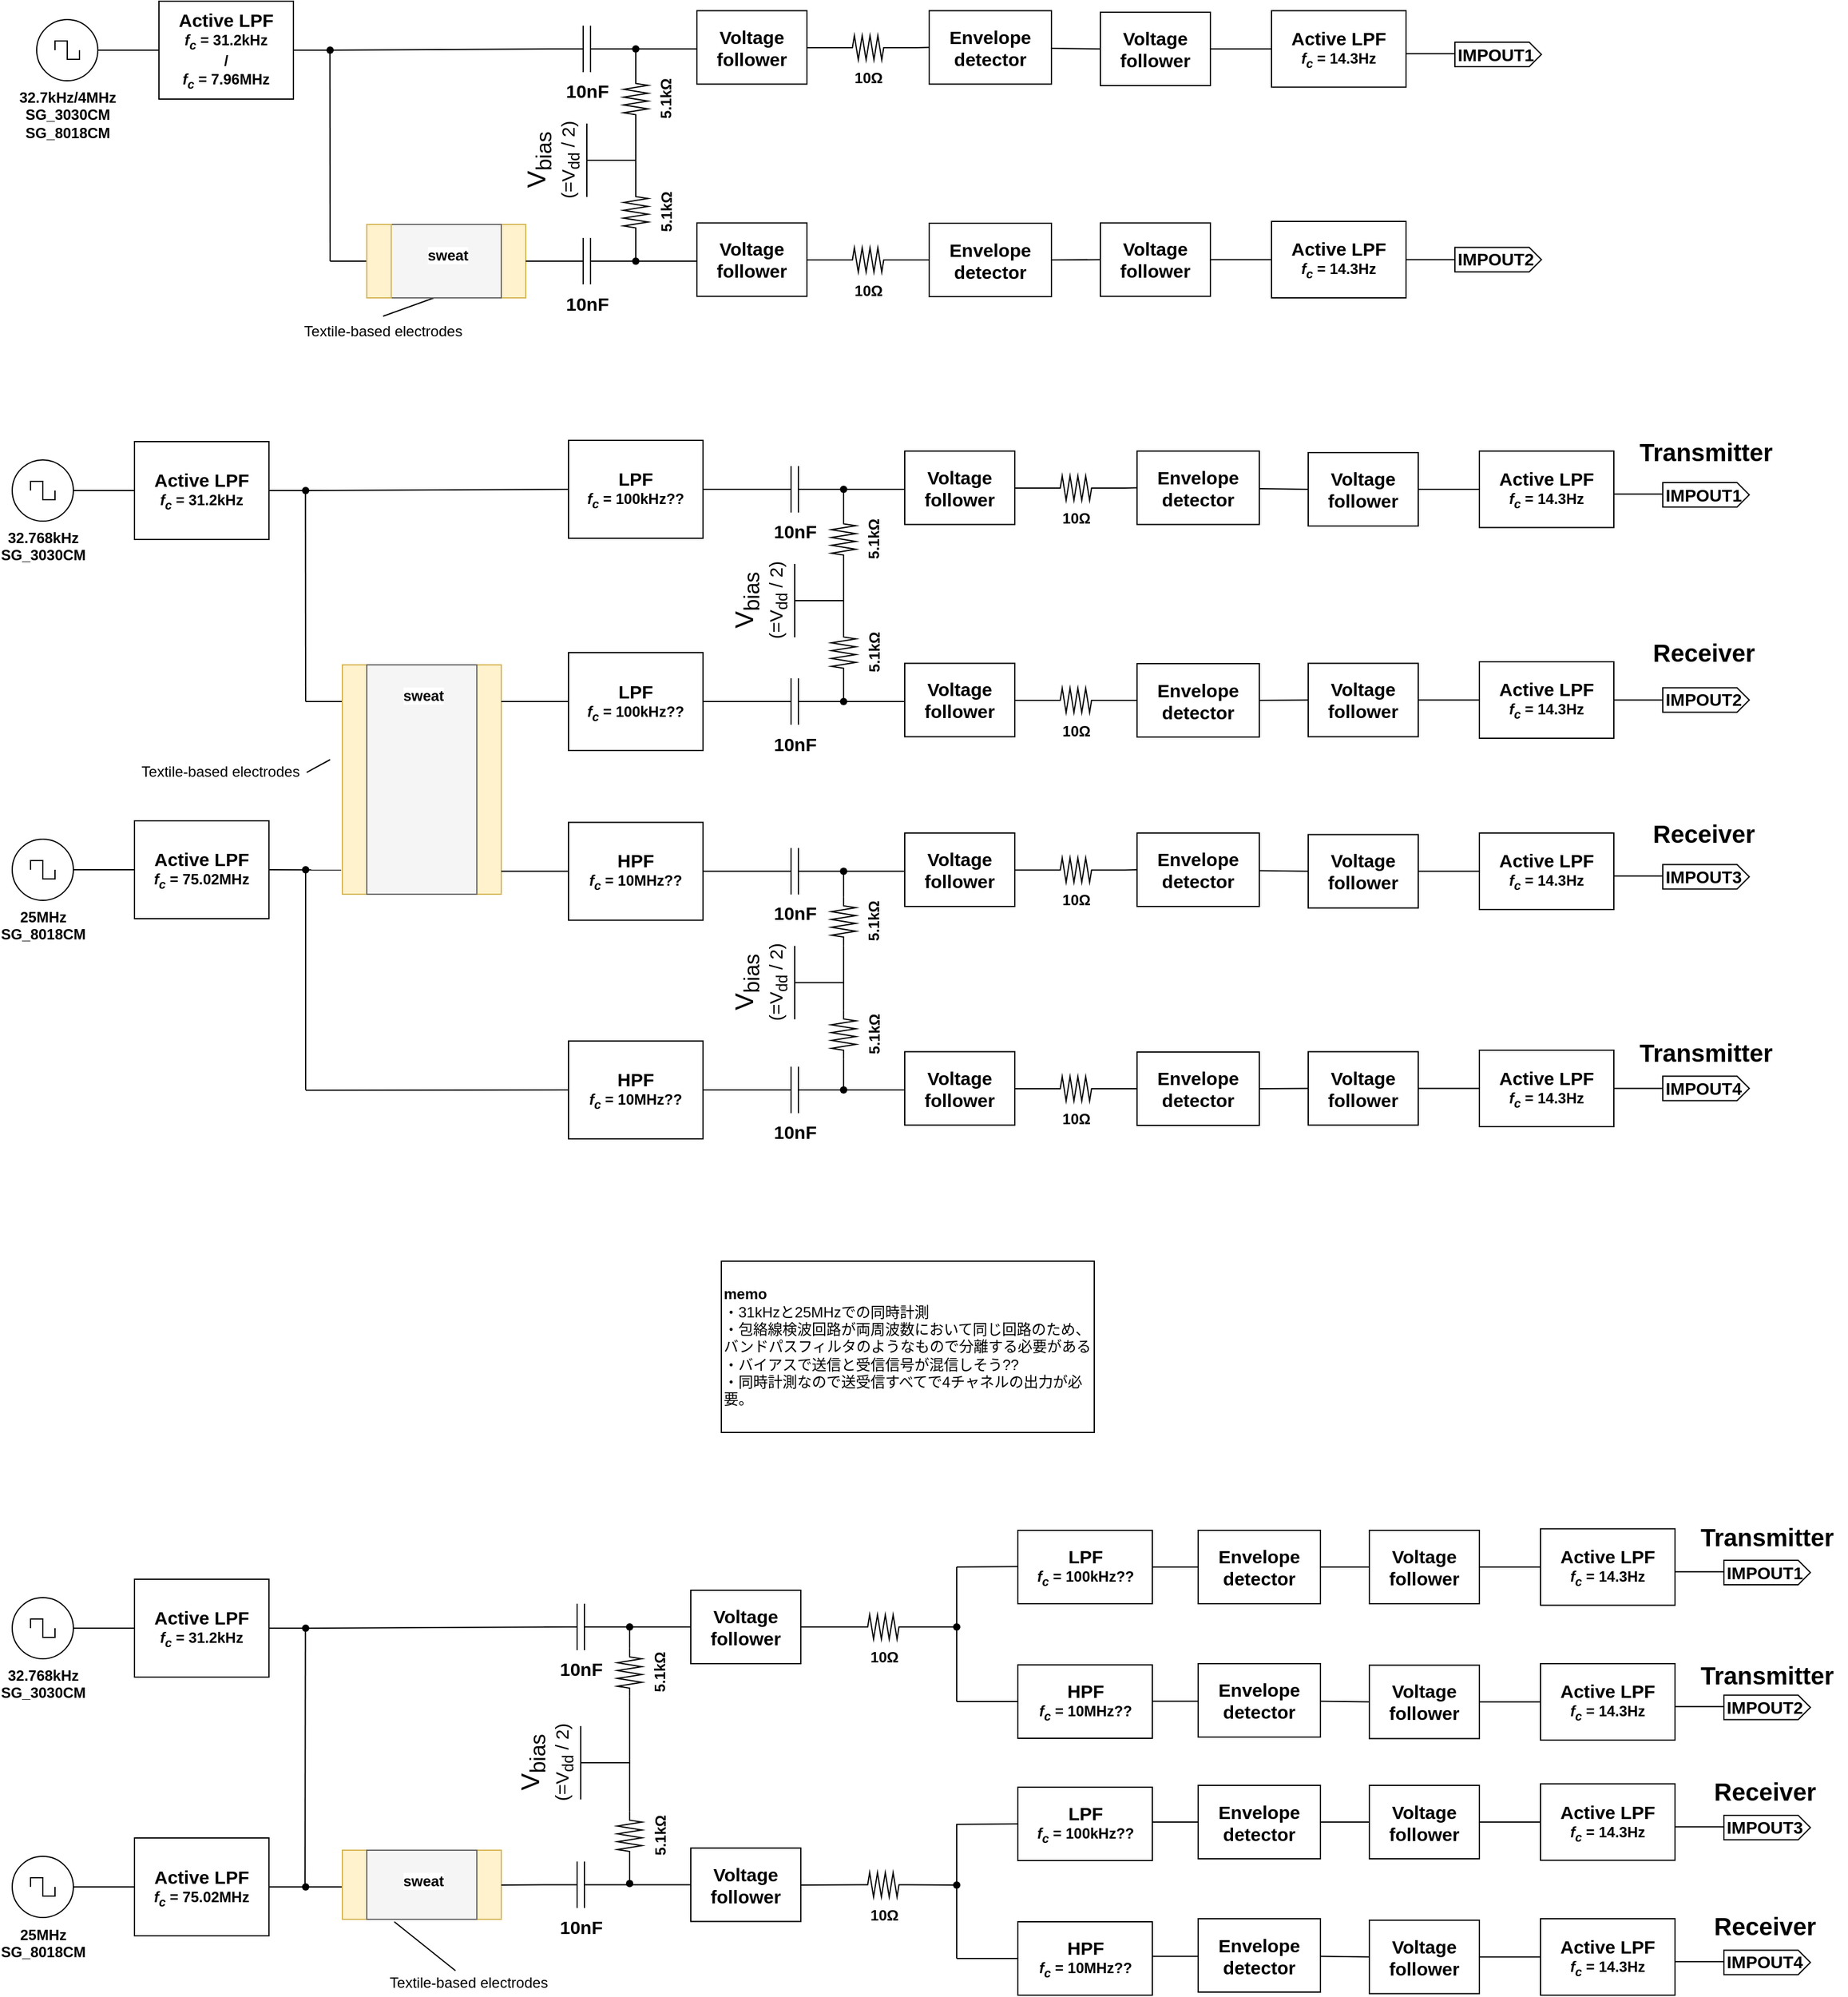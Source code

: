 <mxfile version="20.1.1" type="github">
  <diagram id="anqt9Zf3QxN150gZl7nN" name="Page-1">
    <mxGraphModel dx="1928" dy="1836" grid="1" gridSize="10" guides="1" tooltips="1" connect="1" arrows="1" fold="1" page="1" pageScale="1" pageWidth="1300" pageHeight="400" math="0" shadow="0">
      <root>
        <mxCell id="0" />
        <mxCell id="1" parent="0" />
        <mxCell id="CNNBCrnFb_RWiXShZdrg-2" value="&lt;div&gt;&lt;b&gt;32.7kHz/4MHz&lt;br&gt;&lt;/b&gt;&lt;/div&gt;&lt;div&gt;&lt;b&gt;SG_3030CM&lt;/b&gt;&lt;/div&gt;&lt;div&gt;&lt;b&gt;SG_8018CM&lt;/b&gt;&lt;/div&gt;" style="pointerEvents=1;verticalLabelPosition=bottom;shadow=0;dashed=0;align=center;html=1;verticalAlign=top;shape=mxgraph.electrical.signal_sources.source;aspect=fixed;points=[[0.5,0,0],[1,0.5,0],[0.5,1,0],[0,0.5,0]];elSignalType=square;" parent="1" vertex="1">
          <mxGeometry x="1340" y="65" width="50" height="50" as="geometry" />
        </mxCell>
        <mxCell id="CNNBCrnFb_RWiXShZdrg-3" value="&lt;div&gt;&lt;font size=&quot;1&quot;&gt;&lt;b style=&quot;font-size: 15px&quot;&gt;Active LPF&lt;/b&gt;&lt;/font&gt;&lt;/div&gt;&lt;div&gt;&lt;b&gt;&lt;i&gt;f&lt;sub&gt;c&lt;/sub&gt;&lt;/i&gt; = 31.2kHz&lt;/b&gt;&lt;/div&gt;&lt;div&gt;&lt;b&gt;/&lt;/b&gt;&lt;/div&gt;&lt;div&gt;&lt;b&gt;&lt;i&gt;f&lt;sub&gt;c&lt;/sub&gt;&lt;/i&gt; = 7.96MHz&lt;/b&gt;&lt;b&gt;&lt;/b&gt;&lt;/div&gt;" style="whiteSpace=wrap;html=1;" parent="1" vertex="1">
          <mxGeometry x="1440" y="50" width="110" height="80" as="geometry" />
        </mxCell>
        <mxCell id="CNNBCrnFb_RWiXShZdrg-4" value="" style="endArrow=none;html=1;rounded=0;fontSize=15;exitX=1;exitY=0.5;exitDx=0;exitDy=0;exitPerimeter=0;" parent="1" source="CNNBCrnFb_RWiXShZdrg-2" target="CNNBCrnFb_RWiXShZdrg-3" edge="1">
          <mxGeometry width="50" height="50" relative="1" as="geometry">
            <mxPoint x="1740" y="302.5" as="sourcePoint" />
            <mxPoint x="1790" y="252.5" as="targetPoint" />
          </mxGeometry>
        </mxCell>
        <mxCell id="CNNBCrnFb_RWiXShZdrg-5" value="" style="endArrow=none;html=1;rounded=0;fontSize=15;exitDx=0;exitDy=0;exitPerimeter=0;startArrow=none;entryX=0;entryY=0.5;entryDx=0;entryDy=0;entryPerimeter=0;" parent="1" source="CNNBCrnFb_RWiXShZdrg-7" target="CNNBCrnFb_RWiXShZdrg-12" edge="1">
          <mxGeometry width="50" height="50" relative="1" as="geometry">
            <mxPoint x="1520" y="88.82" as="sourcePoint" />
            <mxPoint x="1700" y="90.5" as="targetPoint" />
          </mxGeometry>
        </mxCell>
        <mxCell id="CNNBCrnFb_RWiXShZdrg-6" value="" style="endArrow=none;html=1;rounded=0;fontSize=15;" parent="1" edge="1">
          <mxGeometry width="50" height="50" relative="1" as="geometry">
            <mxPoint x="1580" y="262.5" as="sourcePoint" />
            <mxPoint x="1579.83" y="90" as="targetPoint" />
          </mxGeometry>
        </mxCell>
        <mxCell id="CNNBCrnFb_RWiXShZdrg-7" value="" style="shape=waypoint;sketch=0;fillStyle=solid;size=6;pointerEvents=1;points=[];fillColor=none;resizable=0;rotatable=0;perimeter=centerPerimeter;snapToPoint=1;fontSize=15;" parent="1" vertex="1">
          <mxGeometry x="1560" y="70" width="40" height="40" as="geometry" />
        </mxCell>
        <mxCell id="CNNBCrnFb_RWiXShZdrg-8" value="" style="endArrow=none;html=1;rounded=0;fontSize=15;exitDx=0;exitDy=0;startArrow=none;exitX=1;exitY=0.5;" parent="1" source="CNNBCrnFb_RWiXShZdrg-3" target="CNNBCrnFb_RWiXShZdrg-7" edge="1">
          <mxGeometry width="50" height="50" relative="1" as="geometry">
            <mxPoint x="1590" y="100" as="sourcePoint" />
            <mxPoint x="1660" y="100" as="targetPoint" />
          </mxGeometry>
        </mxCell>
        <mxCell id="CNNBCrnFb_RWiXShZdrg-10" value="" style="whiteSpace=wrap;html=1;fontSize=15;fillColor=#fff2cc;strokeColor=#d6b656;" parent="1" vertex="1">
          <mxGeometry x="1720" y="232.5" width="20" height="60" as="geometry" />
        </mxCell>
        <mxCell id="CNNBCrnFb_RWiXShZdrg-11" value="" style="endArrow=none;html=1;rounded=0;fontSize=15;entryX=0;entryY=0.5;entryDx=0;entryDy=0;startArrow=none;" parent="1" edge="1">
          <mxGeometry width="50" height="50" relative="1" as="geometry">
            <mxPoint x="1580" y="262.5" as="sourcePoint" />
            <mxPoint x="1610" y="262.5" as="targetPoint" />
          </mxGeometry>
        </mxCell>
        <mxCell id="CNNBCrnFb_RWiXShZdrg-12" value="&lt;b&gt;10nF&lt;/b&gt;" style="pointerEvents=1;verticalLabelPosition=bottom;shadow=0;dashed=0;align=center;html=1;verticalAlign=top;shape=mxgraph.electrical.capacitors.capacitor_1;fontSize=15;" parent="1" vertex="1">
          <mxGeometry x="1760" y="70" width="60" height="38" as="geometry" />
        </mxCell>
        <mxCell id="CNNBCrnFb_RWiXShZdrg-13" value="&lt;b&gt;10nF&lt;/b&gt;" style="pointerEvents=1;verticalLabelPosition=bottom;shadow=0;dashed=0;align=center;html=1;verticalAlign=top;shape=mxgraph.electrical.capacitors.capacitor_1;fontSize=15;" parent="1" vertex="1">
          <mxGeometry x="1760" y="243.5" width="60" height="38" as="geometry" />
        </mxCell>
        <mxCell id="CNNBCrnFb_RWiXShZdrg-14" value="" style="endArrow=none;html=1;rounded=0;fontSize=15;exitDx=0;exitDy=0;startArrow=none;entryX=0;entryY=0.5;entryDx=0;entryDy=0;entryPerimeter=0;exitX=1;exitY=0.5;" parent="1" source="CNNBCrnFb_RWiXShZdrg-10" target="CNNBCrnFb_RWiXShZdrg-13" edge="1">
          <mxGeometry width="50" height="50" relative="1" as="geometry">
            <mxPoint x="1590" y="100" as="sourcePoint" />
            <mxPoint x="1810" y="101" as="targetPoint" />
          </mxGeometry>
        </mxCell>
        <mxCell id="CNNBCrnFb_RWiXShZdrg-15" value="" style="endArrow=classic;html=1;rounded=0;fontSize=24;exitX=1;exitY=0.5;exitDx=0;exitDy=0;" parent="1" edge="1">
          <mxGeometry width="50" height="50" relative="1" as="geometry">
            <mxPoint x="1630" y="262.5" as="sourcePoint" />
            <mxPoint x="1650" y="262.5" as="targetPoint" />
          </mxGeometry>
        </mxCell>
        <mxCell id="CNNBCrnFb_RWiXShZdrg-16" value="" style="endArrow=classic;html=1;rounded=0;fontSize=24;entryX=0;entryY=0.5;entryDx=0;entryDy=0;" parent="1" target="CNNBCrnFb_RWiXShZdrg-10" edge="1">
          <mxGeometry width="50" height="50" relative="1" as="geometry">
            <mxPoint x="1700" y="262.5" as="sourcePoint" />
            <mxPoint x="1660" y="272.5" as="targetPoint" />
          </mxGeometry>
        </mxCell>
        <mxCell id="CNNBCrnFb_RWiXShZdrg-17" value="" style="endArrow=none;html=1;rounded=0;fontSize=15;exitDx=0;exitDy=0;exitPerimeter=0;startArrow=none;entryX=0;entryY=0.5;entryDx=0;entryDy=0;" parent="1" source="CNNBCrnFb_RWiXShZdrg-23" edge="1">
          <mxGeometry width="50" height="50" relative="1" as="geometry">
            <mxPoint x="1590" y="100" as="sourcePoint" />
            <mxPoint x="1880" y="89" as="targetPoint" />
          </mxGeometry>
        </mxCell>
        <mxCell id="CNNBCrnFb_RWiXShZdrg-18" value="" style="endArrow=none;html=1;rounded=0;fontSize=15;startArrow=none;entryX=0;entryY=0.5;entryDx=0;entryDy=0;" parent="1" source="CNNBCrnFb_RWiXShZdrg-25" edge="1">
          <mxGeometry width="50" height="50" relative="1" as="geometry">
            <mxPoint x="1820" y="262.21" as="sourcePoint" />
            <mxPoint x="1880" y="262.5" as="targetPoint" />
          </mxGeometry>
        </mxCell>
        <mxCell id="CNNBCrnFb_RWiXShZdrg-19" value="&lt;div style=&quot;font-size: 21px&quot;&gt;V&lt;sub&gt;bias&lt;/sub&gt;&lt;/div&gt;&lt;div style=&quot;font-size: 15px&quot;&gt;(=V&lt;sub&gt;dd&lt;/sub&gt; / 2)&lt;br&gt;&lt;/div&gt;" style="verticalLabelPosition=top;verticalAlign=bottom;shape=mxgraph.electrical.signal_sources.vdd;shadow=0;dashed=0;align=center;strokeWidth=1;fontSize=24;html=1;flipV=1;rotation=-90;" parent="1" vertex="1">
          <mxGeometry x="1780" y="160" width="60" height="40" as="geometry" />
        </mxCell>
        <mxCell id="CNNBCrnFb_RWiXShZdrg-20" value="&lt;div&gt;&lt;b&gt;5.1kΩ&lt;/b&gt;&lt;/div&gt;" style="pointerEvents=1;verticalLabelPosition=bottom;shadow=0;dashed=0;align=center;html=1;verticalAlign=top;shape=mxgraph.electrical.resistors.resistor_2;rotation=-90;labelPosition=center;direction=west;spacing=3;spacingTop=0;spacingLeft=0;" parent="1" vertex="1">
          <mxGeometry x="1810" y="120" width="40" height="20" as="geometry" />
        </mxCell>
        <mxCell id="CNNBCrnFb_RWiXShZdrg-21" value="&lt;div&gt;&lt;b&gt;5.1kΩ&lt;/b&gt;&lt;/div&gt;" style="pointerEvents=1;verticalLabelPosition=bottom;shadow=0;dashed=0;align=center;html=1;verticalAlign=top;shape=mxgraph.electrical.resistors.resistor_2;rotation=-90;labelPosition=center;direction=west;spacing=3;spacingTop=0;spacingLeft=0;" parent="1" vertex="1">
          <mxGeometry x="1810" y="212.5" width="40" height="20" as="geometry" />
        </mxCell>
        <mxCell id="CNNBCrnFb_RWiXShZdrg-22" value="" style="endArrow=none;html=1;rounded=0;fontSize=15;exitDx=0;exitDy=0;exitPerimeter=0;startArrow=none;entryX=0.563;entryY=0.505;entryDx=0;entryDy=0;exitX=0;exitY=0.5;entryPerimeter=0;" parent="1" source="CNNBCrnFb_RWiXShZdrg-20" target="CNNBCrnFb_RWiXShZdrg-23" edge="1">
          <mxGeometry width="50" height="50" relative="1" as="geometry">
            <mxPoint x="1830" y="99.0" as="sourcePoint" />
            <mxPoint x="1890" y="99.0" as="targetPoint" />
          </mxGeometry>
        </mxCell>
        <mxCell id="CNNBCrnFb_RWiXShZdrg-23" value="" style="shape=waypoint;sketch=0;fillStyle=solid;size=6;pointerEvents=1;points=[];fillColor=none;resizable=0;rotatable=0;perimeter=centerPerimeter;snapToPoint=1;fontSize=21;" parent="1" vertex="1">
          <mxGeometry x="1810" y="69" width="40" height="40" as="geometry" />
        </mxCell>
        <mxCell id="CNNBCrnFb_RWiXShZdrg-24" value="" style="endArrow=none;html=1;rounded=0;fontSize=15;exitDx=0;exitDy=0;exitPerimeter=0;startArrow=none;entryDx=0;entryDy=0;exitX=1;exitY=0.5;" parent="1" source="CNNBCrnFb_RWiXShZdrg-12" target="CNNBCrnFb_RWiXShZdrg-23" edge="1">
          <mxGeometry width="50" height="50" relative="1" as="geometry">
            <mxPoint x="1820" y="89.0" as="sourcePoint" />
            <mxPoint x="1880" y="89.0" as="targetPoint" />
          </mxGeometry>
        </mxCell>
        <mxCell id="CNNBCrnFb_RWiXShZdrg-25" value="" style="shape=waypoint;sketch=0;fillStyle=solid;size=6;pointerEvents=1;points=[];fillColor=none;resizable=0;rotatable=0;perimeter=centerPerimeter;snapToPoint=1;fontSize=21;" parent="1" vertex="1">
          <mxGeometry x="1810" y="242.5" width="40" height="40" as="geometry" />
        </mxCell>
        <mxCell id="CNNBCrnFb_RWiXShZdrg-26" value="" style="endArrow=none;html=1;rounded=0;fontSize=15;startArrow=none;entryDx=0;entryDy=0;" parent="1" source="CNNBCrnFb_RWiXShZdrg-13" target="CNNBCrnFb_RWiXShZdrg-25" edge="1">
          <mxGeometry width="50" height="50" relative="1" as="geometry">
            <mxPoint x="1820" y="262.5" as="sourcePoint" />
            <mxPoint x="1880" y="262.5" as="targetPoint" />
          </mxGeometry>
        </mxCell>
        <mxCell id="CNNBCrnFb_RWiXShZdrg-27" value="" style="endArrow=none;html=1;rounded=0;fontSize=15;exitDx=0;exitDy=0;exitPerimeter=0;startArrow=none;entryX=1;entryY=0.5;entryDx=0;entryDy=0;exitX=0;exitY=0.5;entryPerimeter=0;" parent="1" source="CNNBCrnFb_RWiXShZdrg-21" target="CNNBCrnFb_RWiXShZdrg-20" edge="1">
          <mxGeometry width="50" height="50" relative="1" as="geometry">
            <mxPoint x="1849.71" y="190.5" as="sourcePoint" />
            <mxPoint x="1849.71" y="169.5" as="targetPoint" />
          </mxGeometry>
        </mxCell>
        <mxCell id="CNNBCrnFb_RWiXShZdrg-28" value="" style="endArrow=none;html=1;rounded=0;fontSize=15;startArrow=none;entryX=1;entryY=0.5;entryDx=0;entryDy=0;entryPerimeter=0;" parent="1" source="CNNBCrnFb_RWiXShZdrg-25" target="CNNBCrnFb_RWiXShZdrg-21" edge="1">
          <mxGeometry width="50" height="50" relative="1" as="geometry">
            <mxPoint x="1840" y="212.5" as="sourcePoint" />
            <mxPoint x="1840" y="160" as="targetPoint" />
          </mxGeometry>
        </mxCell>
        <mxCell id="CNNBCrnFb_RWiXShZdrg-29" value="&lt;h1 id=&quot;firstHeading&quot; class=&quot;firstHeading mw-first-heading&quot; style=&quot;font-size: 15px&quot;&gt;&lt;font style=&quot;font-size: 15px&quot;&gt;Envelope detector&lt;/font&gt;&lt;/h1&gt;" style="whiteSpace=wrap;html=1;fontSize=20;" parent="1" vertex="1">
          <mxGeometry x="2070" y="57.75" width="100" height="60" as="geometry" />
        </mxCell>
        <mxCell id="CNNBCrnFb_RWiXShZdrg-30" value="&lt;h1 id=&quot;firstHeading&quot; class=&quot;firstHeading mw-first-heading&quot; style=&quot;font-size: 15px&quot;&gt;&lt;font style=&quot;font-size: 15px&quot;&gt;Envelope detector&lt;/font&gt;&lt;/h1&gt;" style="whiteSpace=wrap;html=1;fontSize=20;" parent="1" vertex="1">
          <mxGeometry x="2070" y="231.5" width="100" height="60" as="geometry" />
        </mxCell>
        <mxCell id="CNNBCrnFb_RWiXShZdrg-31" value="&lt;div&gt;&lt;b&gt;10Ω&lt;/b&gt;&lt;/div&gt;" style="pointerEvents=1;verticalLabelPosition=bottom;shadow=0;dashed=0;align=center;html=1;verticalAlign=top;shape=mxgraph.electrical.resistors.resistor_2;rotation=0;labelPosition=center;direction=west;spacing=3;spacingTop=0;spacingLeft=0;" parent="1" vertex="1">
          <mxGeometry x="2000" y="78" width="40" height="20" as="geometry" />
        </mxCell>
        <mxCell id="CNNBCrnFb_RWiXShZdrg-33" value="" style="endArrow=none;html=1;rounded=0;fontSize=15;exitDx=0;exitDy=0;startArrow=none;exitX=1;exitY=0.5;entryX=1;entryY=0.5;entryDx=0;entryDy=0;entryPerimeter=0;" parent="1" target="CNNBCrnFb_RWiXShZdrg-31" edge="1">
          <mxGeometry width="50" height="50" relative="1" as="geometry">
            <mxPoint x="1970" y="88" as="sourcePoint" />
            <mxPoint x="2170" y="169.58" as="targetPoint" />
          </mxGeometry>
        </mxCell>
        <mxCell id="CNNBCrnFb_RWiXShZdrg-34" value="" style="endArrow=none;html=1;rounded=0;fontSize=15;exitDx=0;exitDy=0;startArrow=none;exitX=0;exitY=0.5;entryX=0;entryY=0.5;entryDx=0;entryDy=0;entryPerimeter=0;exitPerimeter=0;" parent="1" source="CNNBCrnFb_RWiXShZdrg-31" edge="1">
          <mxGeometry width="50" height="50" relative="1" as="geometry">
            <mxPoint x="1980" y="98" as="sourcePoint" />
            <mxPoint x="2060" y="88" as="targetPoint" />
          </mxGeometry>
        </mxCell>
        <mxCell id="CNNBCrnFb_RWiXShZdrg-35" value="" style="endArrow=none;html=1;rounded=0;fontSize=15;exitDx=0;exitDy=0;startArrow=none;exitX=1;exitY=0.5;entryX=0;entryY=0.5;entryDx=0;entryDy=0;exitPerimeter=0;" parent="1" target="CNNBCrnFb_RWiXShZdrg-29" edge="1">
          <mxGeometry width="50" height="50" relative="1" as="geometry">
            <mxPoint x="2060" y="88" as="sourcePoint" />
            <mxPoint x="2080" y="115" as="targetPoint" />
          </mxGeometry>
        </mxCell>
        <mxCell id="CNNBCrnFb_RWiXShZdrg-36" value="&lt;div&gt;&lt;b&gt;10Ω&lt;/b&gt;&lt;/div&gt;" style="pointerEvents=1;verticalLabelPosition=bottom;shadow=0;dashed=0;align=center;html=1;verticalAlign=top;shape=mxgraph.electrical.resistors.resistor_2;rotation=0;labelPosition=center;direction=west;spacing=3;spacingTop=0;spacingLeft=0;" parent="1" vertex="1">
          <mxGeometry x="2000" y="251.5" width="40" height="20" as="geometry" />
        </mxCell>
        <mxCell id="CNNBCrnFb_RWiXShZdrg-38" value="" style="endArrow=none;html=1;rounded=0;fontSize=15;exitDx=0;exitDy=0;startArrow=none;exitX=1;exitY=0.5;entryX=1;entryY=0.5;entryDx=0;entryDy=0;entryPerimeter=0;" parent="1" target="CNNBCrnFb_RWiXShZdrg-36" edge="1">
          <mxGeometry width="50" height="50" relative="1" as="geometry">
            <mxPoint x="1970" y="261.5" as="sourcePoint" />
            <mxPoint x="2170" y="343.08" as="targetPoint" />
          </mxGeometry>
        </mxCell>
        <mxCell id="CNNBCrnFb_RWiXShZdrg-39" value="" style="endArrow=none;html=1;rounded=0;fontSize=15;exitDx=0;exitDy=0;startArrow=none;exitX=0;exitY=0.5;entryX=0;entryY=0.5;entryDx=0;entryDy=0;entryPerimeter=0;exitPerimeter=0;" parent="1" source="CNNBCrnFb_RWiXShZdrg-36" edge="1">
          <mxGeometry width="50" height="50" relative="1" as="geometry">
            <mxPoint x="1980" y="271.5" as="sourcePoint" />
            <mxPoint x="2060" y="261.5" as="targetPoint" />
          </mxGeometry>
        </mxCell>
        <mxCell id="CNNBCrnFb_RWiXShZdrg-40" value="&lt;div&gt;&lt;b&gt;Voltage &lt;br&gt;&lt;/b&gt;&lt;/div&gt;&lt;div&gt;&lt;b&gt;follower&lt;/b&gt;&lt;/div&gt;" style="whiteSpace=wrap;html=1;fontSize=15;" parent="1" vertex="1">
          <mxGeometry x="2210" y="59" width="90" height="60" as="geometry" />
        </mxCell>
        <mxCell id="CNNBCrnFb_RWiXShZdrg-41" value="&lt;div&gt;&lt;b&gt;Voltage &lt;br&gt;&lt;/b&gt;&lt;/div&gt;&lt;div&gt;&lt;b&gt;follower&lt;/b&gt;&lt;/div&gt;" style="whiteSpace=wrap;html=1;fontSize=15;" parent="1" vertex="1">
          <mxGeometry x="2210" y="231.25" width="90" height="60" as="geometry" />
        </mxCell>
        <mxCell id="CNNBCrnFb_RWiXShZdrg-42" value="&lt;div&gt;&lt;font size=&quot;1&quot;&gt;&lt;b style=&quot;font-size: 15px&quot;&gt;Active LPF&lt;/b&gt;&lt;/font&gt;&lt;/div&gt;&lt;div&gt;&lt;b&gt;&lt;i&gt;f&lt;sub&gt;c&lt;/sub&gt;&lt;/i&gt; = 14.3Hz&lt;br&gt;&lt;/b&gt;&lt;/div&gt;" style="whiteSpace=wrap;html=1;" parent="1" vertex="1">
          <mxGeometry x="2350" y="57.75" width="110" height="62.5" as="geometry" />
        </mxCell>
        <mxCell id="CNNBCrnFb_RWiXShZdrg-43" value="&lt;div&gt;&lt;font size=&quot;1&quot;&gt;&lt;b style=&quot;font-size: 15px&quot;&gt;Active LPF&lt;/b&gt;&lt;/font&gt;&lt;/div&gt;&lt;div&gt;&lt;b&gt;&lt;i&gt;f&lt;sub&gt;c&lt;/sub&gt;&lt;/i&gt; = 14.3Hz&lt;br&gt;&lt;/b&gt;&lt;/div&gt;" style="whiteSpace=wrap;html=1;" parent="1" vertex="1">
          <mxGeometry x="2350" y="230" width="110" height="62.5" as="geometry" />
        </mxCell>
        <mxCell id="CNNBCrnFb_RWiXShZdrg-44" value="&lt;font style=&quot;font-size: 14px&quot;&gt;&lt;b&gt;IMPOUT1&lt;/b&gt;&lt;/font&gt;" style="shape=mxgraph.arrows2.arrow;verticalLabelPosition=middle;shadow=0;dashed=0;align=center;html=1;verticalAlign=middle;strokeWidth=1;dy=0;dx=10;notch=0;fontSize=7;labelPosition=center;spacingLeft=-5;" parent="1" vertex="1">
          <mxGeometry x="2500" y="83.5" width="70.75" height="20" as="geometry" />
        </mxCell>
        <mxCell id="CNNBCrnFb_RWiXShZdrg-45" value="&lt;font style=&quot;font-size: 14px&quot;&gt;&lt;b&gt;IMPOUT2&lt;/b&gt;&lt;/font&gt;" style="shape=mxgraph.arrows2.arrow;verticalLabelPosition=middle;shadow=0;dashed=0;align=center;html=1;verticalAlign=middle;strokeWidth=1;dy=0;dx=10;notch=0;fontSize=7;labelPosition=center;spacingLeft=-5;" parent="1" vertex="1">
          <mxGeometry x="2500" y="251.25" width="70.75" height="20" as="geometry" />
        </mxCell>
        <mxCell id="CNNBCrnFb_RWiXShZdrg-46" value="" style="endArrow=none;html=1;rounded=0;fontSize=20;entryX=0;entryY=0.5;entryDx=0;entryDy=0;entryPerimeter=0;exitX=1;exitY=0.5;exitDx=0;exitDy=0;" parent="1" source="CNNBCrnFb_RWiXShZdrg-43" target="CNNBCrnFb_RWiXShZdrg-45" edge="1">
          <mxGeometry width="50" height="50" relative="1" as="geometry">
            <mxPoint x="2480" y="363.5" as="sourcePoint" />
            <mxPoint x="2530" y="313.5" as="targetPoint" />
          </mxGeometry>
        </mxCell>
        <mxCell id="CNNBCrnFb_RWiXShZdrg-47" value="" style="endArrow=none;html=1;rounded=0;fontSize=20;entryX=0;entryY=0.5;entryDx=0;entryDy=0;entryPerimeter=0;exitX=1;exitY=0.5;exitDx=0;exitDy=0;" parent="1" edge="1">
          <mxGeometry width="50" height="50" relative="1" as="geometry">
            <mxPoint x="2460" y="92.85" as="sourcePoint" />
            <mxPoint x="2500" y="92.85" as="targetPoint" />
          </mxGeometry>
        </mxCell>
        <mxCell id="CNNBCrnFb_RWiXShZdrg-48" value="" style="endArrow=none;html=1;rounded=0;fontSize=20;entryX=0;entryY=0.5;entryDx=0;entryDy=0;exitX=1;exitY=0.5;exitDx=0;exitDy=0;" parent="1" source="CNNBCrnFb_RWiXShZdrg-40" target="CNNBCrnFb_RWiXShZdrg-42" edge="1">
          <mxGeometry width="50" height="50" relative="1" as="geometry">
            <mxPoint x="2290" y="202.5" as="sourcePoint" />
            <mxPoint x="2550" y="101.85" as="targetPoint" />
          </mxGeometry>
        </mxCell>
        <mxCell id="CNNBCrnFb_RWiXShZdrg-49" value="" style="endArrow=none;html=1;rounded=0;fontSize=20;entryX=0;entryY=0.5;entryDx=0;entryDy=0;" parent="1" source="CNNBCrnFb_RWiXShZdrg-29" target="CNNBCrnFb_RWiXShZdrg-40" edge="1">
          <mxGeometry width="50" height="50" relative="1" as="geometry">
            <mxPoint x="2360" y="98" as="sourcePoint" />
            <mxPoint x="2390" y="98" as="targetPoint" />
          </mxGeometry>
        </mxCell>
        <mxCell id="CNNBCrnFb_RWiXShZdrg-50" value="" style="endArrow=none;html=1;rounded=0;fontSize=20;entryX=0;entryY=0.5;entryDx=0;entryDy=0;exitX=1;exitY=0.5;exitDx=0;exitDy=0;" parent="1" source="CNNBCrnFb_RWiXShZdrg-30" target="CNNBCrnFb_RWiXShZdrg-41" edge="1">
          <mxGeometry width="50" height="50" relative="1" as="geometry">
            <mxPoint x="2200" y="97.9" as="sourcePoint" />
            <mxPoint x="2240" y="98" as="targetPoint" />
          </mxGeometry>
        </mxCell>
        <mxCell id="CNNBCrnFb_RWiXShZdrg-51" value="" style="endArrow=none;html=1;rounded=0;fontSize=20;entryX=0;entryY=0.5;entryDx=0;entryDy=0;exitX=1;exitY=0.5;exitDx=0;exitDy=0;" parent="1" source="CNNBCrnFb_RWiXShZdrg-41" target="CNNBCrnFb_RWiXShZdrg-43" edge="1">
          <mxGeometry width="50" height="50" relative="1" as="geometry">
            <mxPoint x="2180" y="272.5" as="sourcePoint" />
            <mxPoint x="2220" y="272.5" as="targetPoint" />
          </mxGeometry>
        </mxCell>
        <mxCell id="CNNBCrnFb_RWiXShZdrg-52" value="" style="endArrow=none;html=1;rounded=0;fontSize=15;exitDx=0;exitDy=0;startArrow=none;exitX=1;exitY=0.5;entryX=0;entryY=0.5;entryDx=0;entryDy=0;exitPerimeter=0;" parent="1" target="CNNBCrnFb_RWiXShZdrg-30" edge="1">
          <mxGeometry width="50" height="50" relative="1" as="geometry">
            <mxPoint x="2060" y="261.5" as="sourcePoint" />
            <mxPoint x="2100" y="97.75" as="targetPoint" />
          </mxGeometry>
        </mxCell>
        <mxCell id="CNNBCrnFb_RWiXShZdrg-53" value="&lt;div&gt;&lt;b&gt;Voltage &lt;br&gt;&lt;/b&gt;&lt;/div&gt;&lt;div&gt;&lt;b&gt;follower&lt;/b&gt;&lt;/div&gt;" style="whiteSpace=wrap;html=1;fontSize=15;" parent="1" vertex="1">
          <mxGeometry x="1880" y="231.25" width="90" height="60" as="geometry" />
        </mxCell>
        <mxCell id="CNNBCrnFb_RWiXShZdrg-54" value="&lt;div&gt;&lt;b&gt;Voltage &lt;br&gt;&lt;/b&gt;&lt;/div&gt;&lt;div&gt;&lt;b&gt;follower&lt;/b&gt;&lt;/div&gt;" style="whiteSpace=wrap;html=1;fontSize=15;" parent="1" vertex="1">
          <mxGeometry x="1880" y="57.75" width="90" height="60" as="geometry" />
        </mxCell>
        <mxCell id="zh1uuCZdA9-5P3cuNeVg-3" value="" style="endArrow=none;html=1;rounded=0;entryX=0.5;entryY=1;entryDx=0;entryDy=0;exitX=0.506;exitY=-0.125;exitDx=0;exitDy=0;exitPerimeter=0;" parent="1" source="zh1uuCZdA9-5P3cuNeVg-4" target="EhzRGvjUK19a2yTeorhR-2" edge="1">
          <mxGeometry width="50" height="50" relative="1" as="geometry">
            <mxPoint x="1590" y="300" as="sourcePoint" />
            <mxPoint x="1630" y="302.5" as="targetPoint" />
          </mxGeometry>
        </mxCell>
        <mxCell id="zh1uuCZdA9-5P3cuNeVg-4" value="&lt;div&gt;Textile-based electrodes&lt;/div&gt;" style="text;html=1;align=center;verticalAlign=middle;resizable=0;points=[];autosize=1;strokeColor=none;fillColor=none;" parent="1" vertex="1">
          <mxGeometry x="1552.5" y="310" width="140" height="20" as="geometry" />
        </mxCell>
        <mxCell id="EhzRGvjUK19a2yTeorhR-2" value="" style="whiteSpace=wrap;html=1;fontSize=15;fillColor=#f5f5f5;strokeColor=#666666;fontColor=#333333;" parent="1" vertex="1">
          <mxGeometry x="1610" y="232.5" width="110" height="60" as="geometry" />
        </mxCell>
        <mxCell id="EhzRGvjUK19a2yTeorhR-3" value="" style="whiteSpace=wrap;html=1;fontSize=15;fillColor=#fff2cc;strokeColor=#d6b656;" parent="1" vertex="1">
          <mxGeometry x="1610" y="232.5" width="20" height="60" as="geometry" />
        </mxCell>
        <mxCell id="EhzRGvjUK19a2yTeorhR-4" value="&lt;b&gt;sweat&lt;/b&gt;" style="shape=image;html=1;verticalAlign=top;verticalLabelPosition=bottom;labelBackgroundColor=#ffffff;imageAspect=0;aspect=fixed;image=https://cdn1.iconfinder.com/data/icons/ionicons-sharp-vol-2/512/water-sharp-128.png" parent="1" vertex="1">
          <mxGeometry x="1660" y="211" width="32.5" height="32.5" as="geometry" />
        </mxCell>
        <mxCell id="47fxbBr4y0LH6VdlZNcM-123" value="&lt;div&gt;&lt;b&gt;32.768kHz&lt;br&gt;&lt;/b&gt;&lt;/div&gt;&lt;div&gt;&lt;b&gt;SG_3030CM&lt;/b&gt;&lt;/div&gt;" style="pointerEvents=1;verticalLabelPosition=bottom;shadow=0;dashed=0;align=center;html=1;verticalAlign=top;shape=mxgraph.electrical.signal_sources.source;aspect=fixed;points=[[0.5,0,0],[1,0.5,0],[0.5,1,0],[0,0.5,0]];elSignalType=square;" vertex="1" parent="1">
          <mxGeometry x="1320" y="425" width="50" height="50" as="geometry" />
        </mxCell>
        <mxCell id="47fxbBr4y0LH6VdlZNcM-124" value="&lt;div&gt;&lt;font size=&quot;1&quot;&gt;&lt;b style=&quot;font-size: 15px&quot;&gt;Active LPF&lt;/b&gt;&lt;/font&gt;&lt;/div&gt;&lt;div&gt;&lt;b&gt;&lt;i&gt;f&lt;sub&gt;c&lt;/sub&gt;&lt;/i&gt; = 31.2kHz&lt;/b&gt;&lt;/div&gt;" style="whiteSpace=wrap;html=1;" vertex="1" parent="1">
          <mxGeometry x="1420" y="410" width="110" height="80" as="geometry" />
        </mxCell>
        <mxCell id="47fxbBr4y0LH6VdlZNcM-125" value="" style="endArrow=none;html=1;rounded=0;fontSize=15;exitX=1;exitY=0.5;exitDx=0;exitDy=0;exitPerimeter=0;" edge="1" parent="1" source="47fxbBr4y0LH6VdlZNcM-123" target="47fxbBr4y0LH6VdlZNcM-124">
          <mxGeometry width="50" height="50" relative="1" as="geometry">
            <mxPoint x="1720" y="662.5" as="sourcePoint" />
            <mxPoint x="1770" y="612.5" as="targetPoint" />
          </mxGeometry>
        </mxCell>
        <mxCell id="47fxbBr4y0LH6VdlZNcM-126" value="" style="endArrow=none;html=1;rounded=0;fontSize=15;exitDx=0;exitDy=0;exitPerimeter=0;startArrow=none;entryX=0;entryY=0.5;entryDx=0;entryDy=0;" edge="1" parent="1" source="47fxbBr4y0LH6VdlZNcM-128" target="47fxbBr4y0LH6VdlZNcM-188">
          <mxGeometry width="50" height="50" relative="1" as="geometry">
            <mxPoint x="1500" y="448.82" as="sourcePoint" />
            <mxPoint x="1720" y="449" as="targetPoint" />
          </mxGeometry>
        </mxCell>
        <mxCell id="47fxbBr4y0LH6VdlZNcM-127" value="" style="endArrow=none;html=1;rounded=0;fontSize=15;" edge="1" parent="1">
          <mxGeometry width="50" height="50" relative="1" as="geometry">
            <mxPoint x="1560" y="622.5" as="sourcePoint" />
            <mxPoint x="1559.83" y="450" as="targetPoint" />
          </mxGeometry>
        </mxCell>
        <mxCell id="47fxbBr4y0LH6VdlZNcM-128" value="" style="shape=waypoint;sketch=0;fillStyle=solid;size=6;pointerEvents=1;points=[];fillColor=none;resizable=0;rotatable=0;perimeter=centerPerimeter;snapToPoint=1;fontSize=15;" vertex="1" parent="1">
          <mxGeometry x="1540" y="430" width="40" height="40" as="geometry" />
        </mxCell>
        <mxCell id="47fxbBr4y0LH6VdlZNcM-129" value="" style="endArrow=none;html=1;rounded=0;fontSize=15;exitDx=0;exitDy=0;startArrow=none;exitX=1;exitY=0.5;" edge="1" parent="1" source="47fxbBr4y0LH6VdlZNcM-124" target="47fxbBr4y0LH6VdlZNcM-128">
          <mxGeometry width="50" height="50" relative="1" as="geometry">
            <mxPoint x="1570" y="460" as="sourcePoint" />
            <mxPoint x="1640" y="460" as="targetPoint" />
          </mxGeometry>
        </mxCell>
        <mxCell id="47fxbBr4y0LH6VdlZNcM-130" value="" style="whiteSpace=wrap;html=1;fontSize=15;fillColor=#fff2cc;strokeColor=#d6b656;" vertex="1" parent="1">
          <mxGeometry x="1700" y="592.5" width="20" height="187.5" as="geometry" />
        </mxCell>
        <mxCell id="47fxbBr4y0LH6VdlZNcM-131" value="" style="endArrow=none;html=1;rounded=0;fontSize=15;entryX=0;entryY=0.5;entryDx=0;entryDy=0;startArrow=none;" edge="1" parent="1">
          <mxGeometry width="50" height="50" relative="1" as="geometry">
            <mxPoint x="1560" y="622.5" as="sourcePoint" />
            <mxPoint x="1590" y="622.5" as="targetPoint" />
          </mxGeometry>
        </mxCell>
        <mxCell id="47fxbBr4y0LH6VdlZNcM-132" value="&lt;b&gt;10nF&lt;/b&gt;" style="pointerEvents=1;verticalLabelPosition=bottom;shadow=0;dashed=0;align=center;html=1;verticalAlign=top;shape=mxgraph.electrical.capacitors.capacitor_1;fontSize=15;" vertex="1" parent="1">
          <mxGeometry x="1930" y="430" width="60" height="38" as="geometry" />
        </mxCell>
        <mxCell id="47fxbBr4y0LH6VdlZNcM-133" value="&lt;b&gt;10nF&lt;/b&gt;" style="pointerEvents=1;verticalLabelPosition=bottom;shadow=0;dashed=0;align=center;html=1;verticalAlign=top;shape=mxgraph.electrical.capacitors.capacitor_1;fontSize=15;" vertex="1" parent="1">
          <mxGeometry x="1930" y="603.5" width="60" height="38" as="geometry" />
        </mxCell>
        <mxCell id="47fxbBr4y0LH6VdlZNcM-134" value="" style="endArrow=none;html=1;rounded=0;fontSize=15;startArrow=none;exitX=1;exitY=0.16;exitDx=0;exitDy=0;exitPerimeter=0;entryX=0;entryY=0.5;entryDx=0;entryDy=0;" edge="1" parent="1" source="47fxbBr4y0LH6VdlZNcM-130" target="47fxbBr4y0LH6VdlZNcM-189">
          <mxGeometry width="50" height="50" relative="1" as="geometry">
            <mxPoint x="1710" y="570" as="sourcePoint" />
            <mxPoint x="1740" y="623" as="targetPoint" />
          </mxGeometry>
        </mxCell>
        <mxCell id="47fxbBr4y0LH6VdlZNcM-135" value="" style="endArrow=classic;html=1;rounded=0;fontSize=24;exitX=1;exitY=0.5;exitDx=0;exitDy=0;" edge="1" parent="1">
          <mxGeometry width="50" height="50" relative="1" as="geometry">
            <mxPoint x="1610" y="622.5" as="sourcePoint" />
            <mxPoint x="1630" y="622.5" as="targetPoint" />
          </mxGeometry>
        </mxCell>
        <mxCell id="47fxbBr4y0LH6VdlZNcM-136" value="" style="endArrow=none;html=1;rounded=0;fontSize=15;exitDx=0;exitDy=0;exitPerimeter=0;startArrow=none;entryX=0;entryY=0.5;entryDx=0;entryDy=0;" edge="1" parent="1" source="47fxbBr4y0LH6VdlZNcM-142">
          <mxGeometry width="50" height="50" relative="1" as="geometry">
            <mxPoint x="1760" y="460" as="sourcePoint" />
            <mxPoint x="2050" y="449" as="targetPoint" />
          </mxGeometry>
        </mxCell>
        <mxCell id="47fxbBr4y0LH6VdlZNcM-137" value="" style="endArrow=none;html=1;rounded=0;fontSize=15;startArrow=none;entryX=0;entryY=0.5;entryDx=0;entryDy=0;" edge="1" parent="1" source="47fxbBr4y0LH6VdlZNcM-144">
          <mxGeometry width="50" height="50" relative="1" as="geometry">
            <mxPoint x="1990" y="622.21" as="sourcePoint" />
            <mxPoint x="2050" y="622.5" as="targetPoint" />
          </mxGeometry>
        </mxCell>
        <mxCell id="47fxbBr4y0LH6VdlZNcM-138" value="&lt;div style=&quot;font-size: 21px&quot;&gt;V&lt;sub&gt;bias&lt;/sub&gt;&lt;/div&gt;&lt;div style=&quot;font-size: 15px&quot;&gt;(=V&lt;sub&gt;dd&lt;/sub&gt; / 2)&lt;br&gt;&lt;/div&gt;" style="verticalLabelPosition=top;verticalAlign=bottom;shape=mxgraph.electrical.signal_sources.vdd;shadow=0;dashed=0;align=center;strokeWidth=1;fontSize=24;html=1;flipV=1;rotation=-90;" vertex="1" parent="1">
          <mxGeometry x="1950" y="520" width="60" height="40" as="geometry" />
        </mxCell>
        <mxCell id="47fxbBr4y0LH6VdlZNcM-139" value="&lt;div&gt;&lt;b&gt;5.1kΩ&lt;/b&gt;&lt;/div&gt;" style="pointerEvents=1;verticalLabelPosition=bottom;shadow=0;dashed=0;align=center;html=1;verticalAlign=top;shape=mxgraph.electrical.resistors.resistor_2;rotation=-90;labelPosition=center;direction=west;spacing=3;spacingTop=0;spacingLeft=0;" vertex="1" parent="1">
          <mxGeometry x="1980" y="480" width="40" height="20" as="geometry" />
        </mxCell>
        <mxCell id="47fxbBr4y0LH6VdlZNcM-140" value="&lt;div&gt;&lt;b&gt;5.1kΩ&lt;/b&gt;&lt;/div&gt;" style="pointerEvents=1;verticalLabelPosition=bottom;shadow=0;dashed=0;align=center;html=1;verticalAlign=top;shape=mxgraph.electrical.resistors.resistor_2;rotation=-90;labelPosition=center;direction=west;spacing=3;spacingTop=0;spacingLeft=0;" vertex="1" parent="1">
          <mxGeometry x="1980" y="572.5" width="40" height="20" as="geometry" />
        </mxCell>
        <mxCell id="47fxbBr4y0LH6VdlZNcM-141" value="" style="endArrow=none;html=1;rounded=0;fontSize=15;exitDx=0;exitDy=0;exitPerimeter=0;startArrow=none;entryX=0.563;entryY=0.505;entryDx=0;entryDy=0;exitX=0;exitY=0.5;entryPerimeter=0;" edge="1" parent="1" source="47fxbBr4y0LH6VdlZNcM-139" target="47fxbBr4y0LH6VdlZNcM-142">
          <mxGeometry width="50" height="50" relative="1" as="geometry">
            <mxPoint x="2000" y="459.0" as="sourcePoint" />
            <mxPoint x="2060" y="459.0" as="targetPoint" />
          </mxGeometry>
        </mxCell>
        <mxCell id="47fxbBr4y0LH6VdlZNcM-142" value="" style="shape=waypoint;sketch=0;fillStyle=solid;size=6;pointerEvents=1;points=[];fillColor=none;resizable=0;rotatable=0;perimeter=centerPerimeter;snapToPoint=1;fontSize=21;" vertex="1" parent="1">
          <mxGeometry x="1980" y="429" width="40" height="40" as="geometry" />
        </mxCell>
        <mxCell id="47fxbBr4y0LH6VdlZNcM-143" value="" style="endArrow=none;html=1;rounded=0;fontSize=15;exitDx=0;exitDy=0;exitPerimeter=0;startArrow=none;entryDx=0;entryDy=0;exitX=1;exitY=0.5;" edge="1" parent="1" source="47fxbBr4y0LH6VdlZNcM-132" target="47fxbBr4y0LH6VdlZNcM-142">
          <mxGeometry width="50" height="50" relative="1" as="geometry">
            <mxPoint x="1990" y="449.0" as="sourcePoint" />
            <mxPoint x="2050" y="449.0" as="targetPoint" />
          </mxGeometry>
        </mxCell>
        <mxCell id="47fxbBr4y0LH6VdlZNcM-144" value="" style="shape=waypoint;sketch=0;fillStyle=solid;size=6;pointerEvents=1;points=[];fillColor=none;resizable=0;rotatable=0;perimeter=centerPerimeter;snapToPoint=1;fontSize=21;" vertex="1" parent="1">
          <mxGeometry x="1980" y="602.5" width="40" height="40" as="geometry" />
        </mxCell>
        <mxCell id="47fxbBr4y0LH6VdlZNcM-145" value="" style="endArrow=none;html=1;rounded=0;fontSize=15;startArrow=none;entryDx=0;entryDy=0;" edge="1" parent="1" source="47fxbBr4y0LH6VdlZNcM-133" target="47fxbBr4y0LH6VdlZNcM-144">
          <mxGeometry width="50" height="50" relative="1" as="geometry">
            <mxPoint x="1990" y="622.5" as="sourcePoint" />
            <mxPoint x="2050" y="622.5" as="targetPoint" />
          </mxGeometry>
        </mxCell>
        <mxCell id="47fxbBr4y0LH6VdlZNcM-146" value="" style="endArrow=none;html=1;rounded=0;fontSize=15;exitDx=0;exitDy=0;exitPerimeter=0;startArrow=none;entryX=1;entryY=0.5;entryDx=0;entryDy=0;exitX=0;exitY=0.5;entryPerimeter=0;" edge="1" parent="1" source="47fxbBr4y0LH6VdlZNcM-140" target="47fxbBr4y0LH6VdlZNcM-139">
          <mxGeometry width="50" height="50" relative="1" as="geometry">
            <mxPoint x="2019.71" y="550.5" as="sourcePoint" />
            <mxPoint x="2019.71" y="529.5" as="targetPoint" />
          </mxGeometry>
        </mxCell>
        <mxCell id="47fxbBr4y0LH6VdlZNcM-147" value="" style="endArrow=none;html=1;rounded=0;fontSize=15;startArrow=none;entryX=1;entryY=0.5;entryDx=0;entryDy=0;entryPerimeter=0;" edge="1" parent="1" source="47fxbBr4y0LH6VdlZNcM-144" target="47fxbBr4y0LH6VdlZNcM-140">
          <mxGeometry width="50" height="50" relative="1" as="geometry">
            <mxPoint x="2010" y="572.5" as="sourcePoint" />
            <mxPoint x="2010" y="520" as="targetPoint" />
          </mxGeometry>
        </mxCell>
        <mxCell id="47fxbBr4y0LH6VdlZNcM-148" value="&lt;h1 id=&quot;firstHeading&quot; class=&quot;firstHeading mw-first-heading&quot; style=&quot;font-size: 15px&quot;&gt;&lt;font style=&quot;font-size: 15px&quot;&gt;Envelope detector&lt;/font&gt;&lt;/h1&gt;" style="whiteSpace=wrap;html=1;fontSize=20;" vertex="1" parent="1">
          <mxGeometry x="2240" y="417.75" width="100" height="60" as="geometry" />
        </mxCell>
        <mxCell id="47fxbBr4y0LH6VdlZNcM-149" value="&lt;h1 id=&quot;firstHeading&quot; class=&quot;firstHeading mw-first-heading&quot; style=&quot;font-size: 15px&quot;&gt;&lt;font style=&quot;font-size: 15px&quot;&gt;Envelope detector&lt;/font&gt;&lt;/h1&gt;" style="whiteSpace=wrap;html=1;fontSize=20;" vertex="1" parent="1">
          <mxGeometry x="2240" y="591.5" width="100" height="60" as="geometry" />
        </mxCell>
        <mxCell id="47fxbBr4y0LH6VdlZNcM-150" value="&lt;div&gt;&lt;b&gt;10Ω&lt;/b&gt;&lt;/div&gt;" style="pointerEvents=1;verticalLabelPosition=bottom;shadow=0;dashed=0;align=center;html=1;verticalAlign=top;shape=mxgraph.electrical.resistors.resistor_2;rotation=0;labelPosition=center;direction=west;spacing=3;spacingTop=0;spacingLeft=0;" vertex="1" parent="1">
          <mxGeometry x="2170" y="438" width="40" height="20" as="geometry" />
        </mxCell>
        <mxCell id="47fxbBr4y0LH6VdlZNcM-151" value="" style="endArrow=none;html=1;rounded=0;fontSize=15;exitDx=0;exitDy=0;startArrow=none;exitX=1;exitY=0.5;entryX=1;entryY=0.5;entryDx=0;entryDy=0;entryPerimeter=0;" edge="1" parent="1" target="47fxbBr4y0LH6VdlZNcM-150">
          <mxGeometry width="50" height="50" relative="1" as="geometry">
            <mxPoint x="2140" y="448" as="sourcePoint" />
            <mxPoint x="2340" y="529.58" as="targetPoint" />
          </mxGeometry>
        </mxCell>
        <mxCell id="47fxbBr4y0LH6VdlZNcM-152" value="" style="endArrow=none;html=1;rounded=0;fontSize=15;exitDx=0;exitDy=0;startArrow=none;exitX=0;exitY=0.5;entryX=0;entryY=0.5;entryDx=0;entryDy=0;entryPerimeter=0;exitPerimeter=0;" edge="1" parent="1" source="47fxbBr4y0LH6VdlZNcM-150">
          <mxGeometry width="50" height="50" relative="1" as="geometry">
            <mxPoint x="2150" y="458" as="sourcePoint" />
            <mxPoint x="2230" y="448" as="targetPoint" />
          </mxGeometry>
        </mxCell>
        <mxCell id="47fxbBr4y0LH6VdlZNcM-153" value="" style="endArrow=none;html=1;rounded=0;fontSize=15;exitDx=0;exitDy=0;startArrow=none;exitX=1;exitY=0.5;entryX=0;entryY=0.5;entryDx=0;entryDy=0;exitPerimeter=0;" edge="1" parent="1" target="47fxbBr4y0LH6VdlZNcM-148">
          <mxGeometry width="50" height="50" relative="1" as="geometry">
            <mxPoint x="2230" y="448" as="sourcePoint" />
            <mxPoint x="2250" y="475" as="targetPoint" />
          </mxGeometry>
        </mxCell>
        <mxCell id="47fxbBr4y0LH6VdlZNcM-154" value="&lt;div&gt;&lt;b&gt;10Ω&lt;/b&gt;&lt;/div&gt;" style="pointerEvents=1;verticalLabelPosition=bottom;shadow=0;dashed=0;align=center;html=1;verticalAlign=top;shape=mxgraph.electrical.resistors.resistor_2;rotation=0;labelPosition=center;direction=west;spacing=3;spacingTop=0;spacingLeft=0;" vertex="1" parent="1">
          <mxGeometry x="2170" y="611.5" width="40" height="20" as="geometry" />
        </mxCell>
        <mxCell id="47fxbBr4y0LH6VdlZNcM-155" value="" style="endArrow=none;html=1;rounded=0;fontSize=15;exitDx=0;exitDy=0;startArrow=none;exitX=1;exitY=0.5;entryX=1;entryY=0.5;entryDx=0;entryDy=0;entryPerimeter=0;" edge="1" parent="1" target="47fxbBr4y0LH6VdlZNcM-154">
          <mxGeometry width="50" height="50" relative="1" as="geometry">
            <mxPoint x="2140" y="621.5" as="sourcePoint" />
            <mxPoint x="2340" y="703.08" as="targetPoint" />
          </mxGeometry>
        </mxCell>
        <mxCell id="47fxbBr4y0LH6VdlZNcM-156" value="" style="endArrow=none;html=1;rounded=0;fontSize=15;exitDx=0;exitDy=0;startArrow=none;exitX=0;exitY=0.5;entryX=0;entryY=0.5;entryDx=0;entryDy=0;entryPerimeter=0;exitPerimeter=0;" edge="1" parent="1" source="47fxbBr4y0LH6VdlZNcM-154">
          <mxGeometry width="50" height="50" relative="1" as="geometry">
            <mxPoint x="2150" y="631.5" as="sourcePoint" />
            <mxPoint x="2230" y="621.5" as="targetPoint" />
          </mxGeometry>
        </mxCell>
        <mxCell id="47fxbBr4y0LH6VdlZNcM-157" value="&lt;div&gt;&lt;b&gt;Voltage &lt;br&gt;&lt;/b&gt;&lt;/div&gt;&lt;div&gt;&lt;b&gt;follower&lt;/b&gt;&lt;/div&gt;" style="whiteSpace=wrap;html=1;fontSize=15;" vertex="1" parent="1">
          <mxGeometry x="2380" y="419" width="90" height="60" as="geometry" />
        </mxCell>
        <mxCell id="47fxbBr4y0LH6VdlZNcM-158" value="&lt;div&gt;&lt;b&gt;Voltage &lt;br&gt;&lt;/b&gt;&lt;/div&gt;&lt;div&gt;&lt;b&gt;follower&lt;/b&gt;&lt;/div&gt;" style="whiteSpace=wrap;html=1;fontSize=15;" vertex="1" parent="1">
          <mxGeometry x="2380" y="591.25" width="90" height="60" as="geometry" />
        </mxCell>
        <mxCell id="47fxbBr4y0LH6VdlZNcM-159" value="&lt;div&gt;&lt;font size=&quot;1&quot;&gt;&lt;b style=&quot;font-size: 15px&quot;&gt;Active LPF&lt;/b&gt;&lt;/font&gt;&lt;/div&gt;&lt;div&gt;&lt;b&gt;&lt;i&gt;f&lt;sub&gt;c&lt;/sub&gt;&lt;/i&gt; = 14.3Hz&lt;br&gt;&lt;/b&gt;&lt;/div&gt;" style="whiteSpace=wrap;html=1;" vertex="1" parent="1">
          <mxGeometry x="2520" y="417.75" width="110" height="62.5" as="geometry" />
        </mxCell>
        <mxCell id="47fxbBr4y0LH6VdlZNcM-160" value="&lt;div&gt;&lt;font size=&quot;1&quot;&gt;&lt;b style=&quot;font-size: 15px&quot;&gt;Active LPF&lt;/b&gt;&lt;/font&gt;&lt;/div&gt;&lt;div&gt;&lt;b&gt;&lt;i&gt;f&lt;sub&gt;c&lt;/sub&gt;&lt;/i&gt; = 14.3Hz&lt;br&gt;&lt;/b&gt;&lt;/div&gt;" style="whiteSpace=wrap;html=1;" vertex="1" parent="1">
          <mxGeometry x="2520" y="590" width="110" height="62.5" as="geometry" />
        </mxCell>
        <mxCell id="47fxbBr4y0LH6VdlZNcM-161" value="&lt;font style=&quot;font-size: 14px&quot;&gt;&lt;b&gt;IMPOUT1&lt;/b&gt;&lt;/font&gt;" style="shape=mxgraph.arrows2.arrow;verticalLabelPosition=middle;shadow=0;dashed=0;align=center;html=1;verticalAlign=middle;strokeWidth=1;dy=0;dx=10;notch=0;fontSize=7;labelPosition=center;spacingLeft=-5;" vertex="1" parent="1">
          <mxGeometry x="2670" y="443.5" width="70.75" height="20" as="geometry" />
        </mxCell>
        <mxCell id="47fxbBr4y0LH6VdlZNcM-162" value="&lt;font style=&quot;font-size: 14px&quot;&gt;&lt;b&gt;IMPOUT2&lt;/b&gt;&lt;/font&gt;" style="shape=mxgraph.arrows2.arrow;verticalLabelPosition=middle;shadow=0;dashed=0;align=center;html=1;verticalAlign=middle;strokeWidth=1;dy=0;dx=10;notch=0;fontSize=7;labelPosition=center;spacingLeft=-5;" vertex="1" parent="1">
          <mxGeometry x="2670" y="611.25" width="70.75" height="20" as="geometry" />
        </mxCell>
        <mxCell id="47fxbBr4y0LH6VdlZNcM-163" value="" style="endArrow=none;html=1;rounded=0;fontSize=20;entryX=0;entryY=0.5;entryDx=0;entryDy=0;entryPerimeter=0;exitX=1;exitY=0.5;exitDx=0;exitDy=0;" edge="1" parent="1" source="47fxbBr4y0LH6VdlZNcM-160" target="47fxbBr4y0LH6VdlZNcM-162">
          <mxGeometry width="50" height="50" relative="1" as="geometry">
            <mxPoint x="2650" y="723.5" as="sourcePoint" />
            <mxPoint x="2700" y="673.5" as="targetPoint" />
          </mxGeometry>
        </mxCell>
        <mxCell id="47fxbBr4y0LH6VdlZNcM-164" value="" style="endArrow=none;html=1;rounded=0;fontSize=20;entryX=0;entryY=0.5;entryDx=0;entryDy=0;entryPerimeter=0;exitX=1;exitY=0.5;exitDx=0;exitDy=0;" edge="1" parent="1">
          <mxGeometry width="50" height="50" relative="1" as="geometry">
            <mxPoint x="2630" y="452.85" as="sourcePoint" />
            <mxPoint x="2670" y="452.85" as="targetPoint" />
          </mxGeometry>
        </mxCell>
        <mxCell id="47fxbBr4y0LH6VdlZNcM-165" value="" style="endArrow=none;html=1;rounded=0;fontSize=20;entryX=0;entryY=0.5;entryDx=0;entryDy=0;exitX=1;exitY=0.5;exitDx=0;exitDy=0;" edge="1" parent="1" source="47fxbBr4y0LH6VdlZNcM-157" target="47fxbBr4y0LH6VdlZNcM-159">
          <mxGeometry width="50" height="50" relative="1" as="geometry">
            <mxPoint x="2460" y="562.5" as="sourcePoint" />
            <mxPoint x="2720" y="461.85" as="targetPoint" />
          </mxGeometry>
        </mxCell>
        <mxCell id="47fxbBr4y0LH6VdlZNcM-166" value="" style="endArrow=none;html=1;rounded=0;fontSize=20;entryX=0;entryY=0.5;entryDx=0;entryDy=0;" edge="1" parent="1" source="47fxbBr4y0LH6VdlZNcM-148" target="47fxbBr4y0LH6VdlZNcM-157">
          <mxGeometry width="50" height="50" relative="1" as="geometry">
            <mxPoint x="2530" y="458" as="sourcePoint" />
            <mxPoint x="2560" y="458" as="targetPoint" />
          </mxGeometry>
        </mxCell>
        <mxCell id="47fxbBr4y0LH6VdlZNcM-167" value="" style="endArrow=none;html=1;rounded=0;fontSize=20;entryX=0;entryY=0.5;entryDx=0;entryDy=0;exitX=1;exitY=0.5;exitDx=0;exitDy=0;" edge="1" parent="1" source="47fxbBr4y0LH6VdlZNcM-149" target="47fxbBr4y0LH6VdlZNcM-158">
          <mxGeometry width="50" height="50" relative="1" as="geometry">
            <mxPoint x="2370" y="457.9" as="sourcePoint" />
            <mxPoint x="2410" y="458" as="targetPoint" />
          </mxGeometry>
        </mxCell>
        <mxCell id="47fxbBr4y0LH6VdlZNcM-168" value="" style="endArrow=none;html=1;rounded=0;fontSize=20;entryX=0;entryY=0.5;entryDx=0;entryDy=0;exitX=1;exitY=0.5;exitDx=0;exitDy=0;" edge="1" parent="1" source="47fxbBr4y0LH6VdlZNcM-158" target="47fxbBr4y0LH6VdlZNcM-160">
          <mxGeometry width="50" height="50" relative="1" as="geometry">
            <mxPoint x="2350" y="632.5" as="sourcePoint" />
            <mxPoint x="2390" y="632.5" as="targetPoint" />
          </mxGeometry>
        </mxCell>
        <mxCell id="47fxbBr4y0LH6VdlZNcM-169" value="" style="endArrow=none;html=1;rounded=0;fontSize=15;exitDx=0;exitDy=0;startArrow=none;exitX=1;exitY=0.5;entryX=0;entryY=0.5;entryDx=0;entryDy=0;exitPerimeter=0;" edge="1" parent="1" target="47fxbBr4y0LH6VdlZNcM-149">
          <mxGeometry width="50" height="50" relative="1" as="geometry">
            <mxPoint x="2230" y="621.5" as="sourcePoint" />
            <mxPoint x="2270" y="457.75" as="targetPoint" />
          </mxGeometry>
        </mxCell>
        <mxCell id="47fxbBr4y0LH6VdlZNcM-170" value="&lt;div&gt;&lt;b&gt;Voltage &lt;br&gt;&lt;/b&gt;&lt;/div&gt;&lt;div&gt;&lt;b&gt;follower&lt;/b&gt;&lt;/div&gt;" style="whiteSpace=wrap;html=1;fontSize=15;" vertex="1" parent="1">
          <mxGeometry x="2050" y="591.25" width="90" height="60" as="geometry" />
        </mxCell>
        <mxCell id="47fxbBr4y0LH6VdlZNcM-171" value="&lt;div&gt;&lt;b&gt;Voltage &lt;br&gt;&lt;/b&gt;&lt;/div&gt;&lt;div&gt;&lt;b&gt;follower&lt;/b&gt;&lt;/div&gt;" style="whiteSpace=wrap;html=1;fontSize=15;" vertex="1" parent="1">
          <mxGeometry x="2050" y="417.75" width="90" height="60" as="geometry" />
        </mxCell>
        <mxCell id="47fxbBr4y0LH6VdlZNcM-172" value="" style="endArrow=none;html=1;rounded=0;exitX=1.006;exitY=0.521;exitDx=0;exitDy=0;exitPerimeter=0;" edge="1" parent="1" source="47fxbBr4y0LH6VdlZNcM-173">
          <mxGeometry width="50" height="50" relative="1" as="geometry">
            <mxPoint x="1447.5" y="639" as="sourcePoint" />
            <mxPoint x="1580" y="670" as="targetPoint" />
          </mxGeometry>
        </mxCell>
        <mxCell id="47fxbBr4y0LH6VdlZNcM-173" value="&lt;div&gt;Textile-based electrodes&lt;/div&gt;" style="text;html=1;align=center;verticalAlign=middle;resizable=0;points=[];autosize=1;strokeColor=none;fillColor=none;" vertex="1" parent="1">
          <mxGeometry x="1420" y="670" width="140" height="20" as="geometry" />
        </mxCell>
        <mxCell id="47fxbBr4y0LH6VdlZNcM-174" value="" style="whiteSpace=wrap;html=1;fontSize=15;fillColor=#fff2cc;strokeColor=#d6b656;" vertex="1" parent="1">
          <mxGeometry x="1590" y="592.5" width="20" height="187.5" as="geometry" />
        </mxCell>
        <mxCell id="47fxbBr4y0LH6VdlZNcM-175" value="&lt;div&gt;&lt;b&gt;25MHz&lt;/b&gt;&lt;/div&gt;&lt;div&gt;&lt;b&gt;SG_8018CM&lt;/b&gt;&lt;/div&gt;" style="pointerEvents=1;verticalLabelPosition=bottom;shadow=0;dashed=0;align=center;html=1;verticalAlign=top;shape=mxgraph.electrical.signal_sources.source;aspect=fixed;points=[[0.5,0,0],[1,0.5,0],[0.5,1,0],[0,0.5,0]];elSignalType=square;" vertex="1" parent="1">
          <mxGeometry x="1320" y="735" width="50" height="50" as="geometry" />
        </mxCell>
        <mxCell id="47fxbBr4y0LH6VdlZNcM-176" value="&lt;div&gt;&lt;font size=&quot;1&quot;&gt;&lt;b style=&quot;font-size: 15px&quot;&gt;Active LPF&lt;/b&gt;&lt;/font&gt;&lt;/div&gt;&lt;div&gt;&lt;b&gt;&lt;i&gt;f&lt;sub&gt;c&lt;/sub&gt;&lt;/i&gt; = 75.02MHz&lt;/b&gt;&lt;/div&gt;" style="whiteSpace=wrap;html=1;" vertex="1" parent="1">
          <mxGeometry x="1420" y="720" width="110" height="80" as="geometry" />
        </mxCell>
        <mxCell id="47fxbBr4y0LH6VdlZNcM-177" value="" style="endArrow=none;html=1;rounded=0;exitX=1;exitY=0.5;exitDx=0;exitDy=0;exitPerimeter=0;entryX=0;entryY=0.5;entryDx=0;entryDy=0;" edge="1" parent="1" source="47fxbBr4y0LH6VdlZNcM-175" target="47fxbBr4y0LH6VdlZNcM-176">
          <mxGeometry width="50" height="50" relative="1" as="geometry">
            <mxPoint x="1590" y="705" as="sourcePoint" />
            <mxPoint x="1640" y="655" as="targetPoint" />
          </mxGeometry>
        </mxCell>
        <mxCell id="47fxbBr4y0LH6VdlZNcM-178" value="" style="endArrow=none;html=1;rounded=0;fontSize=15;exitDx=0;exitDy=0;startArrow=none;entryX=-0.047;entryY=0.894;entryDx=0;entryDy=0;entryPerimeter=0;exitX=1;exitY=0.5;" edge="1" parent="1" source="47fxbBr4y0LH6VdlZNcM-176" target="47fxbBr4y0LH6VdlZNcM-174">
          <mxGeometry width="50" height="50" relative="1" as="geometry">
            <mxPoint x="1556.34" y="820" as="sourcePoint" />
            <mxPoint x="1676.34" y="820.5" as="targetPoint" />
          </mxGeometry>
        </mxCell>
        <mxCell id="47fxbBr4y0LH6VdlZNcM-179" value="" style="endArrow=none;html=1;rounded=0;fontSize=15;startArrow=none;" edge="1" parent="1" source="47fxbBr4y0LH6VdlZNcM-186">
          <mxGeometry width="50" height="50" relative="1" as="geometry">
            <mxPoint x="1559.88" y="932.5" as="sourcePoint" />
            <mxPoint x="1559.71" y="760" as="targetPoint" />
          </mxGeometry>
        </mxCell>
        <mxCell id="47fxbBr4y0LH6VdlZNcM-180" value="" style="endArrow=none;html=1;rounded=0;fontSize=15;entryX=0;entryY=0.5;entryDx=0;entryDy=0;startArrow=none;" edge="1" parent="1" target="47fxbBr4y0LH6VdlZNcM-192">
          <mxGeometry width="50" height="50" relative="1" as="geometry">
            <mxPoint x="1720" y="761.25" as="sourcePoint" />
            <mxPoint x="1586.34" y="993.75" as="targetPoint" />
          </mxGeometry>
        </mxCell>
        <mxCell id="47fxbBr4y0LH6VdlZNcM-183" value="" style="endArrow=none;html=1;rounded=0;fontSize=15;startArrow=none;entryX=0;entryY=0.5;entryDx=0;entryDy=0;" edge="1" parent="1" target="47fxbBr4y0LH6VdlZNcM-193">
          <mxGeometry width="50" height="50" relative="1" as="geometry">
            <mxPoint x="1560" y="940.25" as="sourcePoint" />
            <mxPoint x="1736.34" y="997.75" as="targetPoint" />
          </mxGeometry>
        </mxCell>
        <mxCell id="47fxbBr4y0LH6VdlZNcM-184" value="" style="whiteSpace=wrap;html=1;fontSize=15;fillColor=#f5f5f5;strokeColor=#666666;fontColor=#333333;" vertex="1" parent="1">
          <mxGeometry x="1610" y="592.5" width="90" height="187.5" as="geometry" />
        </mxCell>
        <mxCell id="47fxbBr4y0LH6VdlZNcM-185" value="&lt;b&gt;sweat&lt;/b&gt;" style="shape=image;html=1;verticalAlign=top;verticalLabelPosition=bottom;labelBackgroundColor=#ffffff;imageAspect=0;aspect=fixed;image=https://cdn1.iconfinder.com/data/icons/ionicons-sharp-vol-2/512/water-sharp-128.png" vertex="1" parent="1">
          <mxGeometry x="1640" y="571" width="32.5" height="32.5" as="geometry" />
        </mxCell>
        <mxCell id="47fxbBr4y0LH6VdlZNcM-186" value="" style="shape=waypoint;sketch=0;fillStyle=solid;size=6;pointerEvents=1;points=[];fillColor=none;resizable=0;rotatable=0;perimeter=centerPerimeter;snapToPoint=1;fontSize=15;" vertex="1" parent="1">
          <mxGeometry x="1540" y="740" width="40" height="40" as="geometry" />
        </mxCell>
        <mxCell id="47fxbBr4y0LH6VdlZNcM-187" value="" style="endArrow=none;html=1;rounded=0;fontSize=15;" edge="1" parent="1" target="47fxbBr4y0LH6VdlZNcM-186">
          <mxGeometry width="50" height="50" relative="1" as="geometry">
            <mxPoint x="1560" y="940" as="sourcePoint" />
            <mxPoint x="1559.71" y="760" as="targetPoint" />
          </mxGeometry>
        </mxCell>
        <mxCell id="47fxbBr4y0LH6VdlZNcM-188" value="&lt;div&gt;&lt;font size=&quot;1&quot;&gt;&lt;b style=&quot;font-size: 15px&quot;&gt;LPF&lt;/b&gt;&lt;/font&gt;&lt;/div&gt;&lt;div&gt;&lt;b&gt;&lt;i&gt;f&lt;sub&gt;c&lt;/sub&gt;&lt;/i&gt; = 100kHz??&lt;/b&gt;&lt;/div&gt;" style="whiteSpace=wrap;html=1;" vertex="1" parent="1">
          <mxGeometry x="1775" y="409" width="110" height="80" as="geometry" />
        </mxCell>
        <mxCell id="47fxbBr4y0LH6VdlZNcM-189" value="&lt;div&gt;&lt;font size=&quot;1&quot;&gt;&lt;b style=&quot;font-size: 15px&quot;&gt;LPF&lt;/b&gt;&lt;/font&gt;&lt;/div&gt;&lt;div&gt;&lt;b&gt;&lt;i&gt;f&lt;sub&gt;c&lt;/sub&gt;&lt;/i&gt; = 100kHz??&lt;/b&gt;&lt;/div&gt;" style="whiteSpace=wrap;html=1;" vertex="1" parent="1">
          <mxGeometry x="1775" y="582.5" width="110" height="80" as="geometry" />
        </mxCell>
        <mxCell id="47fxbBr4y0LH6VdlZNcM-190" value="" style="endArrow=none;html=1;rounded=0;fontSize=15;startArrow=none;entryX=0;entryY=0.5;entryDx=0;entryDy=0;entryPerimeter=0;exitX=1;exitY=0.5;exitDx=0;exitDy=0;" edge="1" parent="1" source="47fxbBr4y0LH6VdlZNcM-189" target="47fxbBr4y0LH6VdlZNcM-133">
          <mxGeometry width="50" height="50" relative="1" as="geometry">
            <mxPoint x="1885" y="623" as="sourcePoint" />
            <mxPoint x="1940" y="622.16" as="targetPoint" />
          </mxGeometry>
        </mxCell>
        <mxCell id="47fxbBr4y0LH6VdlZNcM-191" value="" style="endArrow=none;html=1;rounded=0;fontSize=15;startArrow=none;exitX=1;exitY=0.5;exitDx=0;exitDy=0;entryX=0;entryY=0.5;entryDx=0;entryDy=0;entryPerimeter=0;" edge="1" parent="1" source="47fxbBr4y0LH6VdlZNcM-188" target="47fxbBr4y0LH6VdlZNcM-132">
          <mxGeometry width="50" height="50" relative="1" as="geometry">
            <mxPoint x="1740" y="642.5" as="sourcePoint" />
            <mxPoint x="1795" y="642.5" as="targetPoint" />
          </mxGeometry>
        </mxCell>
        <mxCell id="47fxbBr4y0LH6VdlZNcM-192" value="&lt;div&gt;&lt;font size=&quot;1&quot;&gt;&lt;b style=&quot;font-size: 15px&quot;&gt;HPF&lt;/b&gt;&lt;/font&gt;&lt;/div&gt;&lt;div&gt;&lt;b&gt;&lt;i&gt;f&lt;sub&gt;c&lt;/sub&gt;&lt;/i&gt; = 10MHz??&lt;/b&gt;&lt;/div&gt;" style="whiteSpace=wrap;html=1;" vertex="1" parent="1">
          <mxGeometry x="1775" y="721.25" width="110" height="80" as="geometry" />
        </mxCell>
        <mxCell id="47fxbBr4y0LH6VdlZNcM-193" value="&lt;div&gt;&lt;font size=&quot;1&quot;&gt;&lt;b style=&quot;font-size: 15px&quot;&gt;HPF&lt;/b&gt;&lt;/font&gt;&lt;/div&gt;&lt;div&gt;&lt;b&gt;&lt;i&gt;f&lt;sub&gt;c&lt;/sub&gt;&lt;/i&gt; = 10MHz??&lt;/b&gt;&lt;/div&gt;" style="whiteSpace=wrap;html=1;" vertex="1" parent="1">
          <mxGeometry x="1775" y="900" width="110" height="80" as="geometry" />
        </mxCell>
        <mxCell id="47fxbBr4y0LH6VdlZNcM-194" value="&lt;b&gt;10nF&lt;/b&gt;" style="pointerEvents=1;verticalLabelPosition=bottom;shadow=0;dashed=0;align=center;html=1;verticalAlign=top;shape=mxgraph.electrical.capacitors.capacitor_1;fontSize=15;" vertex="1" parent="1">
          <mxGeometry x="1930" y="742.25" width="60" height="38" as="geometry" />
        </mxCell>
        <mxCell id="47fxbBr4y0LH6VdlZNcM-195" value="&lt;b&gt;10nF&lt;/b&gt;" style="pointerEvents=1;verticalLabelPosition=bottom;shadow=0;dashed=0;align=center;html=1;verticalAlign=top;shape=mxgraph.electrical.capacitors.capacitor_1;fontSize=15;" vertex="1" parent="1">
          <mxGeometry x="1930" y="921" width="60" height="38" as="geometry" />
        </mxCell>
        <mxCell id="47fxbBr4y0LH6VdlZNcM-196" value="" style="endArrow=none;html=1;rounded=0;fontSize=15;exitDx=0;exitDy=0;exitPerimeter=0;startArrow=none;entryX=0;entryY=0.5;entryDx=0;entryDy=0;" edge="1" parent="1" source="47fxbBr4y0LH6VdlZNcM-202">
          <mxGeometry width="50" height="50" relative="1" as="geometry">
            <mxPoint x="1760" y="772.25" as="sourcePoint" />
            <mxPoint x="2050.0" y="761.25" as="targetPoint" />
          </mxGeometry>
        </mxCell>
        <mxCell id="47fxbBr4y0LH6VdlZNcM-197" value="" style="endArrow=none;html=1;rounded=0;fontSize=15;startArrow=none;entryX=0;entryY=0.5;entryDx=0;entryDy=0;" edge="1" parent="1" source="47fxbBr4y0LH6VdlZNcM-204">
          <mxGeometry width="50" height="50" relative="1" as="geometry">
            <mxPoint x="1990" y="939.71" as="sourcePoint" />
            <mxPoint x="2050.0" y="940" as="targetPoint" />
          </mxGeometry>
        </mxCell>
        <mxCell id="47fxbBr4y0LH6VdlZNcM-198" value="&lt;div style=&quot;font-size: 21px&quot;&gt;V&lt;sub&gt;bias&lt;/sub&gt;&lt;/div&gt;&lt;div style=&quot;font-size: 15px&quot;&gt;(=V&lt;sub&gt;dd&lt;/sub&gt; / 2)&lt;br&gt;&lt;/div&gt;" style="verticalLabelPosition=top;verticalAlign=bottom;shape=mxgraph.electrical.signal_sources.vdd;shadow=0;dashed=0;align=center;strokeWidth=1;fontSize=24;html=1;flipV=1;rotation=-90;" vertex="1" parent="1">
          <mxGeometry x="1950" y="832.25" width="60" height="40" as="geometry" />
        </mxCell>
        <mxCell id="47fxbBr4y0LH6VdlZNcM-199" value="&lt;div&gt;&lt;b&gt;5.1kΩ&lt;/b&gt;&lt;/div&gt;" style="pointerEvents=1;verticalLabelPosition=bottom;shadow=0;dashed=0;align=center;html=1;verticalAlign=top;shape=mxgraph.electrical.resistors.resistor_2;rotation=-90;labelPosition=center;direction=west;spacing=3;spacingTop=0;spacingLeft=0;" vertex="1" parent="1">
          <mxGeometry x="1980" y="792.25" width="40" height="20" as="geometry" />
        </mxCell>
        <mxCell id="47fxbBr4y0LH6VdlZNcM-200" value="&lt;div&gt;&lt;b&gt;5.1kΩ&lt;/b&gt;&lt;/div&gt;" style="pointerEvents=1;verticalLabelPosition=bottom;shadow=0;dashed=0;align=center;html=1;verticalAlign=top;shape=mxgraph.electrical.resistors.resistor_2;rotation=-90;labelPosition=center;direction=west;spacing=3;spacingTop=0;spacingLeft=0;" vertex="1" parent="1">
          <mxGeometry x="1980" y="884.75" width="40" height="20" as="geometry" />
        </mxCell>
        <mxCell id="47fxbBr4y0LH6VdlZNcM-201" value="" style="endArrow=none;html=1;rounded=0;fontSize=15;exitDx=0;exitDy=0;exitPerimeter=0;startArrow=none;entryX=0.563;entryY=0.505;entryDx=0;entryDy=0;exitX=0;exitY=0.5;entryPerimeter=0;" edge="1" parent="1" source="47fxbBr4y0LH6VdlZNcM-199" target="47fxbBr4y0LH6VdlZNcM-202">
          <mxGeometry width="50" height="50" relative="1" as="geometry">
            <mxPoint x="2000" y="771.25" as="sourcePoint" />
            <mxPoint x="2060" y="771.25" as="targetPoint" />
          </mxGeometry>
        </mxCell>
        <mxCell id="47fxbBr4y0LH6VdlZNcM-202" value="" style="shape=waypoint;sketch=0;fillStyle=solid;size=6;pointerEvents=1;points=[];fillColor=none;resizable=0;rotatable=0;perimeter=centerPerimeter;snapToPoint=1;fontSize=21;" vertex="1" parent="1">
          <mxGeometry x="1980" y="741.25" width="40" height="40" as="geometry" />
        </mxCell>
        <mxCell id="47fxbBr4y0LH6VdlZNcM-203" value="" style="endArrow=none;html=1;rounded=0;fontSize=15;exitDx=0;exitDy=0;exitPerimeter=0;startArrow=none;entryDx=0;entryDy=0;exitX=1;exitY=0.5;" edge="1" parent="1" source="47fxbBr4y0LH6VdlZNcM-194" target="47fxbBr4y0LH6VdlZNcM-202">
          <mxGeometry width="50" height="50" relative="1" as="geometry">
            <mxPoint x="1990" y="761.25" as="sourcePoint" />
            <mxPoint x="2050" y="761.25" as="targetPoint" />
          </mxGeometry>
        </mxCell>
        <mxCell id="47fxbBr4y0LH6VdlZNcM-204" value="" style="shape=waypoint;sketch=0;fillStyle=solid;size=6;pointerEvents=1;points=[];fillColor=none;resizable=0;rotatable=0;perimeter=centerPerimeter;snapToPoint=1;fontSize=21;" vertex="1" parent="1">
          <mxGeometry x="1980" y="920" width="40" height="40" as="geometry" />
        </mxCell>
        <mxCell id="47fxbBr4y0LH6VdlZNcM-205" value="" style="endArrow=none;html=1;rounded=0;fontSize=15;startArrow=none;entryDx=0;entryDy=0;" edge="1" parent="1" source="47fxbBr4y0LH6VdlZNcM-195" target="47fxbBr4y0LH6VdlZNcM-204">
          <mxGeometry width="50" height="50" relative="1" as="geometry">
            <mxPoint x="1990" y="940" as="sourcePoint" />
            <mxPoint x="2050" y="940" as="targetPoint" />
          </mxGeometry>
        </mxCell>
        <mxCell id="47fxbBr4y0LH6VdlZNcM-206" value="" style="endArrow=none;html=1;rounded=0;fontSize=15;exitDx=0;exitDy=0;exitPerimeter=0;startArrow=none;entryX=1;entryY=0.5;entryDx=0;entryDy=0;exitX=0;exitY=0.5;entryPerimeter=0;" edge="1" parent="1" source="47fxbBr4y0LH6VdlZNcM-200" target="47fxbBr4y0LH6VdlZNcM-199">
          <mxGeometry width="50" height="50" relative="1" as="geometry">
            <mxPoint x="2019.71" y="862.75" as="sourcePoint" />
            <mxPoint x="2019.71" y="841.75" as="targetPoint" />
          </mxGeometry>
        </mxCell>
        <mxCell id="47fxbBr4y0LH6VdlZNcM-207" value="" style="endArrow=none;html=1;rounded=0;fontSize=15;startArrow=none;entryX=1;entryY=0.5;entryDx=0;entryDy=0;entryPerimeter=0;" edge="1" parent="1" source="47fxbBr4y0LH6VdlZNcM-204" target="47fxbBr4y0LH6VdlZNcM-200">
          <mxGeometry width="50" height="50" relative="1" as="geometry">
            <mxPoint x="2010" y="890" as="sourcePoint" />
            <mxPoint x="2000" y="920" as="targetPoint" />
          </mxGeometry>
        </mxCell>
        <mxCell id="47fxbBr4y0LH6VdlZNcM-208" value="&lt;h1 id=&quot;firstHeading&quot; class=&quot;firstHeading mw-first-heading&quot; style=&quot;font-size: 15px&quot;&gt;&lt;font style=&quot;font-size: 15px&quot;&gt;Envelope detector&lt;/font&gt;&lt;/h1&gt;" style="whiteSpace=wrap;html=1;fontSize=20;" vertex="1" parent="1">
          <mxGeometry x="2240" y="730" width="100" height="60" as="geometry" />
        </mxCell>
        <mxCell id="47fxbBr4y0LH6VdlZNcM-209" value="&lt;h1 id=&quot;firstHeading&quot; class=&quot;firstHeading mw-first-heading&quot; style=&quot;font-size: 15px&quot;&gt;&lt;font style=&quot;font-size: 15px&quot;&gt;Envelope detector&lt;/font&gt;&lt;/h1&gt;" style="whiteSpace=wrap;html=1;fontSize=20;" vertex="1" parent="1">
          <mxGeometry x="2240" y="909" width="100" height="60" as="geometry" />
        </mxCell>
        <mxCell id="47fxbBr4y0LH6VdlZNcM-210" value="&lt;div&gt;&lt;b&gt;10Ω&lt;/b&gt;&lt;/div&gt;" style="pointerEvents=1;verticalLabelPosition=bottom;shadow=0;dashed=0;align=center;html=1;verticalAlign=top;shape=mxgraph.electrical.resistors.resistor_2;rotation=0;labelPosition=center;direction=west;spacing=3;spacingTop=0;spacingLeft=0;" vertex="1" parent="1">
          <mxGeometry x="2170" y="750.25" width="40" height="20" as="geometry" />
        </mxCell>
        <mxCell id="47fxbBr4y0LH6VdlZNcM-211" value="" style="endArrow=none;html=1;rounded=0;fontSize=15;exitDx=0;exitDy=0;startArrow=none;exitX=1;exitY=0.5;entryX=1;entryY=0.5;entryDx=0;entryDy=0;entryPerimeter=0;" edge="1" parent="1" target="47fxbBr4y0LH6VdlZNcM-210">
          <mxGeometry width="50" height="50" relative="1" as="geometry">
            <mxPoint x="2140.0" y="760.25" as="sourcePoint" />
            <mxPoint x="2340" y="841.83" as="targetPoint" />
          </mxGeometry>
        </mxCell>
        <mxCell id="47fxbBr4y0LH6VdlZNcM-212" value="" style="endArrow=none;html=1;rounded=0;fontSize=15;exitDx=0;exitDy=0;startArrow=none;exitX=0;exitY=0.5;entryX=0;entryY=0.5;entryDx=0;entryDy=0;entryPerimeter=0;exitPerimeter=0;" edge="1" parent="1" source="47fxbBr4y0LH6VdlZNcM-210">
          <mxGeometry width="50" height="50" relative="1" as="geometry">
            <mxPoint x="2150" y="770.25" as="sourcePoint" />
            <mxPoint x="2230.0" y="760.25" as="targetPoint" />
          </mxGeometry>
        </mxCell>
        <mxCell id="47fxbBr4y0LH6VdlZNcM-213" value="" style="endArrow=none;html=1;rounded=0;fontSize=15;exitDx=0;exitDy=0;startArrow=none;exitX=1;exitY=0.5;entryX=0;entryY=0.5;entryDx=0;entryDy=0;exitPerimeter=0;" edge="1" parent="1" target="47fxbBr4y0LH6VdlZNcM-208">
          <mxGeometry width="50" height="50" relative="1" as="geometry">
            <mxPoint x="2230.0" y="760.25" as="sourcePoint" />
            <mxPoint x="2250" y="787.25" as="targetPoint" />
          </mxGeometry>
        </mxCell>
        <mxCell id="47fxbBr4y0LH6VdlZNcM-214" value="&lt;div&gt;&lt;b&gt;10Ω&lt;/b&gt;&lt;/div&gt;" style="pointerEvents=1;verticalLabelPosition=bottom;shadow=0;dashed=0;align=center;html=1;verticalAlign=top;shape=mxgraph.electrical.resistors.resistor_2;rotation=0;labelPosition=center;direction=west;spacing=3;spacingTop=0;spacingLeft=0;" vertex="1" parent="1">
          <mxGeometry x="2170" y="929" width="40" height="20" as="geometry" />
        </mxCell>
        <mxCell id="47fxbBr4y0LH6VdlZNcM-215" value="" style="endArrow=none;html=1;rounded=0;fontSize=15;exitDx=0;exitDy=0;startArrow=none;exitX=1;exitY=0.5;entryX=1;entryY=0.5;entryDx=0;entryDy=0;entryPerimeter=0;" edge="1" parent="1" target="47fxbBr4y0LH6VdlZNcM-214">
          <mxGeometry width="50" height="50" relative="1" as="geometry">
            <mxPoint x="2140.0" y="939" as="sourcePoint" />
            <mxPoint x="2340" y="1020.58" as="targetPoint" />
          </mxGeometry>
        </mxCell>
        <mxCell id="47fxbBr4y0LH6VdlZNcM-216" value="" style="endArrow=none;html=1;rounded=0;fontSize=15;exitDx=0;exitDy=0;startArrow=none;exitX=0;exitY=0.5;entryX=0;entryY=0.5;entryDx=0;entryDy=0;entryPerimeter=0;exitPerimeter=0;" edge="1" parent="1" source="47fxbBr4y0LH6VdlZNcM-214">
          <mxGeometry width="50" height="50" relative="1" as="geometry">
            <mxPoint x="2150" y="949" as="sourcePoint" />
            <mxPoint x="2230.0" y="939" as="targetPoint" />
          </mxGeometry>
        </mxCell>
        <mxCell id="47fxbBr4y0LH6VdlZNcM-217" value="&lt;div&gt;&lt;b&gt;Voltage &lt;br&gt;&lt;/b&gt;&lt;/div&gt;&lt;div&gt;&lt;b&gt;follower&lt;/b&gt;&lt;/div&gt;" style="whiteSpace=wrap;html=1;fontSize=15;" vertex="1" parent="1">
          <mxGeometry x="2380" y="731.25" width="90" height="60" as="geometry" />
        </mxCell>
        <mxCell id="47fxbBr4y0LH6VdlZNcM-218" value="&lt;div&gt;&lt;b&gt;Voltage &lt;br&gt;&lt;/b&gt;&lt;/div&gt;&lt;div&gt;&lt;b&gt;follower&lt;/b&gt;&lt;/div&gt;" style="whiteSpace=wrap;html=1;fontSize=15;" vertex="1" parent="1">
          <mxGeometry x="2380" y="908.75" width="90" height="60" as="geometry" />
        </mxCell>
        <mxCell id="47fxbBr4y0LH6VdlZNcM-219" value="&lt;div&gt;&lt;font size=&quot;1&quot;&gt;&lt;b style=&quot;font-size: 15px&quot;&gt;Active LPF&lt;/b&gt;&lt;/font&gt;&lt;/div&gt;&lt;div&gt;&lt;b&gt;&lt;i&gt;f&lt;sub&gt;c&lt;/sub&gt;&lt;/i&gt; = 14.3Hz&lt;br&gt;&lt;/b&gt;&lt;/div&gt;" style="whiteSpace=wrap;html=1;" vertex="1" parent="1">
          <mxGeometry x="2520" y="730" width="110" height="62.5" as="geometry" />
        </mxCell>
        <mxCell id="47fxbBr4y0LH6VdlZNcM-220" value="&lt;div&gt;&lt;font size=&quot;1&quot;&gt;&lt;b style=&quot;font-size: 15px&quot;&gt;Active LPF&lt;/b&gt;&lt;/font&gt;&lt;/div&gt;&lt;div&gt;&lt;b&gt;&lt;i&gt;f&lt;sub&gt;c&lt;/sub&gt;&lt;/i&gt; = 14.3Hz&lt;br&gt;&lt;/b&gt;&lt;/div&gt;" style="whiteSpace=wrap;html=1;" vertex="1" parent="1">
          <mxGeometry x="2520" y="907.5" width="110" height="62.5" as="geometry" />
        </mxCell>
        <mxCell id="47fxbBr4y0LH6VdlZNcM-221" value="&lt;font style=&quot;font-size: 14px&quot;&gt;&lt;b&gt;IMPOUT3&lt;/b&gt;&lt;/font&gt;" style="shape=mxgraph.arrows2.arrow;verticalLabelPosition=middle;shadow=0;dashed=0;align=center;html=1;verticalAlign=middle;strokeWidth=1;dy=0;dx=10;notch=0;fontSize=7;labelPosition=center;spacingLeft=-5;" vertex="1" parent="1">
          <mxGeometry x="2670" y="755.75" width="70.75" height="20" as="geometry" />
        </mxCell>
        <mxCell id="47fxbBr4y0LH6VdlZNcM-222" value="&lt;div&gt;&lt;font style=&quot;font-size: 14px&quot;&gt;&lt;b&gt;IMPOUT4&lt;/b&gt;&lt;/font&gt;&lt;/div&gt;" style="shape=mxgraph.arrows2.arrow;verticalLabelPosition=middle;shadow=0;dashed=0;align=center;html=1;verticalAlign=middle;strokeWidth=1;dy=0;dx=10;notch=0;fontSize=7;labelPosition=center;spacingLeft=-5;" vertex="1" parent="1">
          <mxGeometry x="2670" y="928.75" width="70.75" height="20" as="geometry" />
        </mxCell>
        <mxCell id="47fxbBr4y0LH6VdlZNcM-223" value="" style="endArrow=none;html=1;rounded=0;fontSize=20;entryX=0;entryY=0.5;entryDx=0;entryDy=0;entryPerimeter=0;exitX=1;exitY=0.5;exitDx=0;exitDy=0;" edge="1" parent="1" source="47fxbBr4y0LH6VdlZNcM-220" target="47fxbBr4y0LH6VdlZNcM-222">
          <mxGeometry width="50" height="50" relative="1" as="geometry">
            <mxPoint x="2650" y="1041" as="sourcePoint" />
            <mxPoint x="2700" y="991" as="targetPoint" />
          </mxGeometry>
        </mxCell>
        <mxCell id="47fxbBr4y0LH6VdlZNcM-224" value="" style="endArrow=none;html=1;rounded=0;fontSize=20;entryX=0;entryY=0.5;entryDx=0;entryDy=0;entryPerimeter=0;exitX=1;exitY=0.5;exitDx=0;exitDy=0;" edge="1" parent="1">
          <mxGeometry width="50" height="50" relative="1" as="geometry">
            <mxPoint x="2630" y="765.1" as="sourcePoint" />
            <mxPoint x="2670" y="765.1" as="targetPoint" />
          </mxGeometry>
        </mxCell>
        <mxCell id="47fxbBr4y0LH6VdlZNcM-225" value="" style="endArrow=none;html=1;rounded=0;fontSize=20;entryX=0;entryY=0.5;entryDx=0;entryDy=0;exitX=1;exitY=0.5;exitDx=0;exitDy=0;" edge="1" parent="1" source="47fxbBr4y0LH6VdlZNcM-217" target="47fxbBr4y0LH6VdlZNcM-219">
          <mxGeometry width="50" height="50" relative="1" as="geometry">
            <mxPoint x="2460" y="874.75" as="sourcePoint" />
            <mxPoint x="2720" y="774.1" as="targetPoint" />
          </mxGeometry>
        </mxCell>
        <mxCell id="47fxbBr4y0LH6VdlZNcM-226" value="" style="endArrow=none;html=1;rounded=0;fontSize=20;entryX=0;entryY=0.5;entryDx=0;entryDy=0;" edge="1" parent="1" source="47fxbBr4y0LH6VdlZNcM-208" target="47fxbBr4y0LH6VdlZNcM-217">
          <mxGeometry width="50" height="50" relative="1" as="geometry">
            <mxPoint x="2530" y="770.25" as="sourcePoint" />
            <mxPoint x="2560" y="770.25" as="targetPoint" />
          </mxGeometry>
        </mxCell>
        <mxCell id="47fxbBr4y0LH6VdlZNcM-227" value="" style="endArrow=none;html=1;rounded=0;fontSize=20;entryX=0;entryY=0.5;entryDx=0;entryDy=0;exitX=1;exitY=0.5;exitDx=0;exitDy=0;" edge="1" parent="1" source="47fxbBr4y0LH6VdlZNcM-209" target="47fxbBr4y0LH6VdlZNcM-218">
          <mxGeometry width="50" height="50" relative="1" as="geometry">
            <mxPoint x="2370" y="775.4" as="sourcePoint" />
            <mxPoint x="2410" y="775.5" as="targetPoint" />
          </mxGeometry>
        </mxCell>
        <mxCell id="47fxbBr4y0LH6VdlZNcM-228" value="" style="endArrow=none;html=1;rounded=0;fontSize=20;entryX=0;entryY=0.5;entryDx=0;entryDy=0;exitX=1;exitY=0.5;exitDx=0;exitDy=0;" edge="1" parent="1" source="47fxbBr4y0LH6VdlZNcM-218" target="47fxbBr4y0LH6VdlZNcM-220">
          <mxGeometry width="50" height="50" relative="1" as="geometry">
            <mxPoint x="2350" y="950" as="sourcePoint" />
            <mxPoint x="2390" y="950" as="targetPoint" />
          </mxGeometry>
        </mxCell>
        <mxCell id="47fxbBr4y0LH6VdlZNcM-229" value="" style="endArrow=none;html=1;rounded=0;fontSize=15;exitDx=0;exitDy=0;startArrow=none;exitX=1;exitY=0.5;entryX=0;entryY=0.5;entryDx=0;entryDy=0;exitPerimeter=0;" edge="1" parent="1" target="47fxbBr4y0LH6VdlZNcM-209">
          <mxGeometry width="50" height="50" relative="1" as="geometry">
            <mxPoint x="2230.0" y="939" as="sourcePoint" />
            <mxPoint x="2270" y="775.25" as="targetPoint" />
          </mxGeometry>
        </mxCell>
        <mxCell id="47fxbBr4y0LH6VdlZNcM-230" value="&lt;div&gt;&lt;b&gt;Voltage &lt;br&gt;&lt;/b&gt;&lt;/div&gt;&lt;div&gt;&lt;b&gt;follower&lt;/b&gt;&lt;/div&gt;" style="whiteSpace=wrap;html=1;fontSize=15;" vertex="1" parent="1">
          <mxGeometry x="2050" y="908.75" width="90" height="60" as="geometry" />
        </mxCell>
        <mxCell id="47fxbBr4y0LH6VdlZNcM-231" value="&lt;div&gt;&lt;b&gt;Voltage &lt;br&gt;&lt;/b&gt;&lt;/div&gt;&lt;div&gt;&lt;b&gt;follower&lt;/b&gt;&lt;/div&gt;" style="whiteSpace=wrap;html=1;fontSize=15;" vertex="1" parent="1">
          <mxGeometry x="2050" y="730" width="90" height="60" as="geometry" />
        </mxCell>
        <mxCell id="47fxbBr4y0LH6VdlZNcM-233" value="" style="endArrow=none;html=1;rounded=0;fontSize=15;entryX=0;entryY=0.5;entryDx=0;entryDy=0;startArrow=none;exitX=1;exitY=0.5;exitDx=0;exitDy=0;entryPerimeter=0;" edge="1" parent="1" source="47fxbBr4y0LH6VdlZNcM-192" target="47fxbBr4y0LH6VdlZNcM-194">
          <mxGeometry width="50" height="50" relative="1" as="geometry">
            <mxPoint x="1885" y="780" as="sourcePoint" />
            <mxPoint x="1940" y="780" as="targetPoint" />
          </mxGeometry>
        </mxCell>
        <mxCell id="47fxbBr4y0LH6VdlZNcM-234" value="" style="endArrow=none;html=1;rounded=0;fontSize=15;entryX=0;entryY=0.5;entryDx=0;entryDy=0;startArrow=none;exitX=1;exitY=0.5;exitDx=0;exitDy=0;entryPerimeter=0;" edge="1" parent="1" source="47fxbBr4y0LH6VdlZNcM-193" target="47fxbBr4y0LH6VdlZNcM-195">
          <mxGeometry width="50" height="50" relative="1" as="geometry">
            <mxPoint x="1895" y="776.5" as="sourcePoint" />
            <mxPoint x="1950" y="776.5" as="targetPoint" />
          </mxGeometry>
        </mxCell>
        <mxCell id="47fxbBr4y0LH6VdlZNcM-236" value="&lt;div align=&quot;left&quot;&gt;&lt;b&gt;memo&lt;/b&gt;&lt;/div&gt;&lt;div align=&quot;left&quot;&gt;・31kHzと25MHzでの同時計測&lt;/div&gt;&lt;div align=&quot;left&quot;&gt;・包絡線検波回路が両周波数において同じ回路のため、バンドパスフィルタのようなもので分離する必要がある&lt;/div&gt;&lt;div align=&quot;left&quot;&gt;・バイアスで送信と受信信号が混信しそう??&lt;/div&gt;&lt;div align=&quot;left&quot;&gt;・同時計測なので送受信すべてで4チャネルの出力が必要。&lt;br&gt;&lt;/div&gt;" style="whiteSpace=wrap;html=1;align=left;" vertex="1" parent="1">
          <mxGeometry x="1900" y="1080" width="305" height="140" as="geometry" />
        </mxCell>
        <mxCell id="47fxbBr4y0LH6VdlZNcM-237" value="&lt;div&gt;&lt;b&gt;32.768kHz&lt;br&gt;&lt;/b&gt;&lt;/div&gt;&lt;div&gt;&lt;b&gt;SG_3030CM&lt;/b&gt;&lt;/div&gt;" style="pointerEvents=1;verticalLabelPosition=bottom;shadow=0;dashed=0;align=center;html=1;verticalAlign=top;shape=mxgraph.electrical.signal_sources.source;aspect=fixed;points=[[0.5,0,0],[1,0.5,0],[0.5,1,0],[0,0.5,0]];elSignalType=square;" vertex="1" parent="1">
          <mxGeometry x="1320" y="1355" width="50" height="50" as="geometry" />
        </mxCell>
        <mxCell id="47fxbBr4y0LH6VdlZNcM-238" value="&lt;div&gt;&lt;font size=&quot;1&quot;&gt;&lt;b style=&quot;font-size: 15px&quot;&gt;Active LPF&lt;/b&gt;&lt;/font&gt;&lt;/div&gt;&lt;div&gt;&lt;b&gt;&lt;i&gt;f&lt;sub&gt;c&lt;/sub&gt;&lt;/i&gt; = 31.2kHz&lt;/b&gt;&lt;/div&gt;" style="whiteSpace=wrap;html=1;" vertex="1" parent="1">
          <mxGeometry x="1420" y="1340" width="110" height="80" as="geometry" />
        </mxCell>
        <mxCell id="47fxbBr4y0LH6VdlZNcM-239" value="" style="endArrow=none;html=1;rounded=0;fontSize=15;exitX=1;exitY=0.5;exitDx=0;exitDy=0;exitPerimeter=0;" edge="1" parent="1" source="47fxbBr4y0LH6VdlZNcM-237" target="47fxbBr4y0LH6VdlZNcM-238">
          <mxGeometry width="50" height="50" relative="1" as="geometry">
            <mxPoint x="1720" y="1592.5" as="sourcePoint" />
            <mxPoint x="1770" y="1542.5" as="targetPoint" />
          </mxGeometry>
        </mxCell>
        <mxCell id="47fxbBr4y0LH6VdlZNcM-240" value="" style="endArrow=none;html=1;rounded=0;fontSize=15;exitDx=0;exitDy=0;exitPerimeter=0;startArrow=none;entryX=0;entryY=0.5;entryDx=0;entryDy=0;" edge="1" parent="1" source="47fxbBr4y0LH6VdlZNcM-242">
          <mxGeometry width="50" height="50" relative="1" as="geometry">
            <mxPoint x="1500" y="1378.82" as="sourcePoint" />
            <mxPoint x="1775" y="1379" as="targetPoint" />
          </mxGeometry>
        </mxCell>
        <mxCell id="47fxbBr4y0LH6VdlZNcM-241" value="" style="endArrow=none;html=1;rounded=0;fontSize=15;" edge="1" parent="1">
          <mxGeometry width="50" height="50" relative="1" as="geometry">
            <mxPoint x="1559.5" y="1590" as="sourcePoint" />
            <mxPoint x="1559.83" y="1380" as="targetPoint" />
          </mxGeometry>
        </mxCell>
        <mxCell id="47fxbBr4y0LH6VdlZNcM-242" value="" style="shape=waypoint;sketch=0;fillStyle=solid;size=6;pointerEvents=1;points=[];fillColor=none;resizable=0;rotatable=0;perimeter=centerPerimeter;snapToPoint=1;fontSize=15;" vertex="1" parent="1">
          <mxGeometry x="1540" y="1360" width="40" height="40" as="geometry" />
        </mxCell>
        <mxCell id="47fxbBr4y0LH6VdlZNcM-243" value="" style="endArrow=none;html=1;rounded=0;fontSize=15;exitDx=0;exitDy=0;startArrow=none;exitX=1;exitY=0.5;" edge="1" parent="1" source="47fxbBr4y0LH6VdlZNcM-238" target="47fxbBr4y0LH6VdlZNcM-242">
          <mxGeometry width="50" height="50" relative="1" as="geometry">
            <mxPoint x="1570" y="1390" as="sourcePoint" />
            <mxPoint x="1640" y="1390" as="targetPoint" />
          </mxGeometry>
        </mxCell>
        <mxCell id="47fxbBr4y0LH6VdlZNcM-244" value="" style="whiteSpace=wrap;html=1;fontSize=15;fillColor=#fff2cc;strokeColor=#d6b656;" vertex="1" parent="1">
          <mxGeometry x="1700" y="1561.5" width="20" height="56.5" as="geometry" />
        </mxCell>
        <mxCell id="47fxbBr4y0LH6VdlZNcM-245" value="" style="endArrow=none;html=1;rounded=0;fontSize=15;entryX=0;entryY=0.5;entryDx=0;entryDy=0;startArrow=none;" edge="1" parent="1">
          <mxGeometry width="50" height="50" relative="1" as="geometry">
            <mxPoint x="1560" y="1591.5" as="sourcePoint" />
            <mxPoint x="1590" y="1591.5" as="targetPoint" />
          </mxGeometry>
        </mxCell>
        <mxCell id="47fxbBr4y0LH6VdlZNcM-246" value="&lt;b&gt;10nF&lt;/b&gt;" style="pointerEvents=1;verticalLabelPosition=bottom;shadow=0;dashed=0;align=center;html=1;verticalAlign=top;shape=mxgraph.electrical.capacitors.capacitor_1;fontSize=15;" vertex="1" parent="1">
          <mxGeometry x="1755" y="1360" width="60" height="38" as="geometry" />
        </mxCell>
        <mxCell id="47fxbBr4y0LH6VdlZNcM-247" value="&lt;b&gt;10nF&lt;/b&gt;" style="pointerEvents=1;verticalLabelPosition=bottom;shadow=0;dashed=0;align=center;html=1;verticalAlign=top;shape=mxgraph.electrical.capacitors.capacitor_1;fontSize=15;" vertex="1" parent="1">
          <mxGeometry x="1755" y="1570.75" width="60" height="38" as="geometry" />
        </mxCell>
        <mxCell id="47fxbBr4y0LH6VdlZNcM-248" value="" style="endArrow=none;html=1;rounded=0;fontSize=15;startArrow=none;entryX=0;entryY=0.5;entryDx=0;entryDy=0;" edge="1" parent="1">
          <mxGeometry width="50" height="50" relative="1" as="geometry">
            <mxPoint x="1720" y="1590" as="sourcePoint" />
            <mxPoint x="1755" y="1589.75" as="targetPoint" />
          </mxGeometry>
        </mxCell>
        <mxCell id="47fxbBr4y0LH6VdlZNcM-249" value="" style="endArrow=classic;html=1;rounded=0;fontSize=24;exitX=1;exitY=0.5;exitDx=0;exitDy=0;" edge="1" parent="1">
          <mxGeometry width="50" height="50" relative="1" as="geometry">
            <mxPoint x="1610" y="1591.5" as="sourcePoint" />
            <mxPoint x="1630" y="1591.5" as="targetPoint" />
          </mxGeometry>
        </mxCell>
        <mxCell id="47fxbBr4y0LH6VdlZNcM-250" value="" style="endArrow=none;html=1;rounded=0;fontSize=15;exitDx=0;exitDy=0;exitPerimeter=0;startArrow=none;entryX=0;entryY=0.5;entryDx=0;entryDy=0;" edge="1" parent="1" source="47fxbBr4y0LH6VdlZNcM-256" target="47fxbBr4y0LH6VdlZNcM-285">
          <mxGeometry width="50" height="50" relative="1" as="geometry">
            <mxPoint x="1585" y="1386.25" as="sourcePoint" />
            <mxPoint x="1870" y="1378.75" as="targetPoint" />
          </mxGeometry>
        </mxCell>
        <mxCell id="47fxbBr4y0LH6VdlZNcM-251" value="" style="endArrow=none;html=1;rounded=0;fontSize=15;startArrow=none;entryX=0;entryY=0.5;entryDx=0;entryDy=0;" edge="1" parent="1" target="47fxbBr4y0LH6VdlZNcM-284">
          <mxGeometry width="50" height="50" relative="1" as="geometry">
            <mxPoint x="1825" y="1589.75" as="sourcePoint" />
            <mxPoint x="1875" y="1587.75" as="targetPoint" />
          </mxGeometry>
        </mxCell>
        <mxCell id="47fxbBr4y0LH6VdlZNcM-252" value="&lt;div style=&quot;font-size: 21px&quot;&gt;V&lt;sub&gt;bias&lt;/sub&gt;&lt;/div&gt;&lt;div style=&quot;font-size: 15px&quot;&gt;(=V&lt;sub&gt;dd&lt;/sub&gt; / 2)&lt;br&gt;&lt;/div&gt;" style="verticalLabelPosition=top;verticalAlign=bottom;shape=mxgraph.electrical.signal_sources.vdd;shadow=0;dashed=0;align=center;strokeWidth=1;fontSize=24;html=1;flipV=1;rotation=-90;" vertex="1" parent="1">
          <mxGeometry x="1775" y="1470" width="60" height="40" as="geometry" />
        </mxCell>
        <mxCell id="47fxbBr4y0LH6VdlZNcM-253" value="&lt;div&gt;&lt;b&gt;5.1kΩ&lt;/b&gt;&lt;/div&gt;" style="pointerEvents=1;verticalLabelPosition=bottom;shadow=0;dashed=0;align=center;html=1;verticalAlign=top;shape=mxgraph.electrical.resistors.resistor_2;rotation=-90;labelPosition=center;direction=west;spacing=3;spacingTop=0;spacingLeft=0;" vertex="1" parent="1">
          <mxGeometry x="1805" y="1406.25" width="40" height="20" as="geometry" />
        </mxCell>
        <mxCell id="47fxbBr4y0LH6VdlZNcM-254" value="&lt;div&gt;&lt;b&gt;5.1kΩ&lt;/b&gt;&lt;/div&gt;" style="pointerEvents=1;verticalLabelPosition=bottom;shadow=0;dashed=0;align=center;html=1;verticalAlign=top;shape=mxgraph.electrical.resistors.resistor_2;rotation=-90;labelPosition=center;direction=west;spacing=3;spacingTop=0;spacingLeft=0;" vertex="1" parent="1">
          <mxGeometry x="1805" y="1539.75" width="40" height="20" as="geometry" />
        </mxCell>
        <mxCell id="47fxbBr4y0LH6VdlZNcM-255" value="" style="endArrow=none;html=1;rounded=0;fontSize=15;exitDx=0;exitDy=0;exitPerimeter=0;startArrow=none;entryX=0.563;entryY=0.505;entryDx=0;entryDy=0;exitX=0;exitY=0.5;entryPerimeter=0;" edge="1" parent="1" source="47fxbBr4y0LH6VdlZNcM-253" target="47fxbBr4y0LH6VdlZNcM-256">
          <mxGeometry width="50" height="50" relative="1" as="geometry">
            <mxPoint x="1825" y="1385.25" as="sourcePoint" />
            <mxPoint x="1885" y="1385.25" as="targetPoint" />
          </mxGeometry>
        </mxCell>
        <mxCell id="47fxbBr4y0LH6VdlZNcM-256" value="" style="shape=waypoint;sketch=0;fillStyle=solid;size=6;pointerEvents=1;points=[];fillColor=none;resizable=0;rotatable=0;perimeter=centerPerimeter;snapToPoint=1;fontSize=21;" vertex="1" parent="1">
          <mxGeometry x="1805" y="1359" width="40" height="40" as="geometry" />
        </mxCell>
        <mxCell id="47fxbBr4y0LH6VdlZNcM-257" value="" style="endArrow=none;html=1;rounded=0;fontSize=15;exitDx=0;exitDy=0;exitPerimeter=0;startArrow=none;entryDx=0;entryDy=0;exitX=1;exitY=0.5;" edge="1" parent="1" source="47fxbBr4y0LH6VdlZNcM-246" target="47fxbBr4y0LH6VdlZNcM-256">
          <mxGeometry width="50" height="50" relative="1" as="geometry">
            <mxPoint x="1815" y="1375.25" as="sourcePoint" />
            <mxPoint x="1875" y="1375.25" as="targetPoint" />
          </mxGeometry>
        </mxCell>
        <mxCell id="47fxbBr4y0LH6VdlZNcM-259" value="" style="endArrow=none;html=1;rounded=0;fontSize=15;startArrow=none;entryDx=0;entryDy=0;" edge="1" parent="1" source="47fxbBr4y0LH6VdlZNcM-247">
          <mxGeometry width="50" height="50" relative="1" as="geometry">
            <mxPoint x="1815" y="1587.75" as="sourcePoint" />
            <mxPoint x="1825" y="1589.75" as="targetPoint" />
          </mxGeometry>
        </mxCell>
        <mxCell id="47fxbBr4y0LH6VdlZNcM-260" value="" style="endArrow=none;html=1;rounded=0;fontSize=15;exitDx=0;exitDy=0;exitPerimeter=0;startArrow=none;entryX=1;entryY=0.5;entryDx=0;entryDy=0;exitX=0;exitY=0.5;entryPerimeter=0;" edge="1" parent="1" source="47fxbBr4y0LH6VdlZNcM-254" target="47fxbBr4y0LH6VdlZNcM-253">
          <mxGeometry width="50" height="50" relative="1" as="geometry">
            <mxPoint x="1844.71" y="1476.75" as="sourcePoint" />
            <mxPoint x="1844.71" y="1455.75" as="targetPoint" />
          </mxGeometry>
        </mxCell>
        <mxCell id="47fxbBr4y0LH6VdlZNcM-261" value="" style="endArrow=none;html=1;rounded=0;fontSize=15;startArrow=none;entryX=1;entryY=0.5;entryDx=0;entryDy=0;entryPerimeter=0;" edge="1" parent="1" source="47fxbBr4y0LH6VdlZNcM-371">
          <mxGeometry width="50" height="50" relative="1" as="geometry">
            <mxPoint x="1825" y="1589.75" as="sourcePoint" />
            <mxPoint x="1825" y="1567.75" as="targetPoint" />
          </mxGeometry>
        </mxCell>
        <mxCell id="47fxbBr4y0LH6VdlZNcM-284" value="&lt;div&gt;&lt;b&gt;Voltage &lt;br&gt;&lt;/b&gt;&lt;/div&gt;&lt;div&gt;&lt;b&gt;follower&lt;/b&gt;&lt;/div&gt;" style="whiteSpace=wrap;html=1;fontSize=15;" vertex="1" parent="1">
          <mxGeometry x="1875" y="1559.75" width="90" height="60" as="geometry" />
        </mxCell>
        <mxCell id="47fxbBr4y0LH6VdlZNcM-285" value="&lt;div&gt;&lt;b&gt;Voltage &lt;br&gt;&lt;/b&gt;&lt;/div&gt;&lt;div&gt;&lt;b&gt;follower&lt;/b&gt;&lt;/div&gt;" style="whiteSpace=wrap;html=1;fontSize=15;" vertex="1" parent="1">
          <mxGeometry x="1875" y="1349" width="90" height="60" as="geometry" />
        </mxCell>
        <mxCell id="47fxbBr4y0LH6VdlZNcM-286" value="" style="endArrow=none;html=1;rounded=0;exitX=0.429;exitY=0;exitDx=0;exitDy=0;exitPerimeter=0;" edge="1" parent="1" source="47fxbBr4y0LH6VdlZNcM-287">
          <mxGeometry width="50" height="50" relative="1" as="geometry">
            <mxPoint x="1447.5" y="1607.75" as="sourcePoint" />
            <mxPoint x="1632.5" y="1620" as="targetPoint" />
          </mxGeometry>
        </mxCell>
        <mxCell id="47fxbBr4y0LH6VdlZNcM-287" value="&lt;div&gt;Textile-based electrodes&lt;/div&gt;" style="text;html=1;align=center;verticalAlign=middle;resizable=0;points=[];autosize=1;strokeColor=none;fillColor=none;" vertex="1" parent="1">
          <mxGeometry x="1622.5" y="1660" width="140" height="20" as="geometry" />
        </mxCell>
        <mxCell id="47fxbBr4y0LH6VdlZNcM-288" value="" style="whiteSpace=wrap;html=1;fontSize=15;fillColor=#fff2cc;strokeColor=#d6b656;" vertex="1" parent="1">
          <mxGeometry x="1590" y="1561.5" width="20" height="56.5" as="geometry" />
        </mxCell>
        <mxCell id="47fxbBr4y0LH6VdlZNcM-292" value="" style="endArrow=none;html=1;rounded=0;fontSize=15;exitDx=0;exitDy=0;startArrow=none;" edge="1" parent="1" source="47fxbBr4y0LH6VdlZNcM-360">
          <mxGeometry width="50" height="50" relative="1" as="geometry">
            <mxPoint x="1530" y="1732.5" as="sourcePoint" />
            <mxPoint x="1560" y="1591.5" as="targetPoint" />
          </mxGeometry>
        </mxCell>
        <mxCell id="47fxbBr4y0LH6VdlZNcM-293" value="" style="endArrow=none;html=1;rounded=0;fontSize=15;startArrow=none;" edge="1" parent="1">
          <mxGeometry width="50" height="50" relative="1" as="geometry">
            <mxPoint x="1832.5" y="1610" as="sourcePoint" />
            <mxPoint x="1832.21" y="1610" as="targetPoint" />
          </mxGeometry>
        </mxCell>
        <mxCell id="47fxbBr4y0LH6VdlZNcM-295" value="" style="endArrow=none;html=1;rounded=0;fontSize=15;startArrow=none;exitX=1;exitY=0.5;exitDx=0;exitDy=0;entryX=1;entryY=0.5;entryDx=0;entryDy=0;entryPerimeter=0;" edge="1" parent="1" target="47fxbBr4y0LH6VdlZNcM-362" source="47fxbBr4y0LH6VdlZNcM-285">
          <mxGeometry width="50" height="50" relative="1" as="geometry">
            <mxPoint x="1992.5" y="1379.57" as="sourcePoint" />
            <mxPoint x="2002.5" y="1379" as="targetPoint" />
          </mxGeometry>
        </mxCell>
        <mxCell id="47fxbBr4y0LH6VdlZNcM-296" value="" style="whiteSpace=wrap;html=1;fontSize=15;fillColor=#f5f5f5;strokeColor=#666666;fontColor=#333333;" vertex="1" parent="1">
          <mxGeometry x="1610" y="1561.5" width="90" height="56.5" as="geometry" />
        </mxCell>
        <mxCell id="47fxbBr4y0LH6VdlZNcM-297" value="&lt;b&gt;sweat&lt;/b&gt;" style="shape=image;html=1;verticalAlign=top;verticalLabelPosition=bottom;labelBackgroundColor=#ffffff;imageAspect=0;aspect=fixed;image=https://cdn1.iconfinder.com/data/icons/ionicons-sharp-vol-2/512/water-sharp-128.png" vertex="1" parent="1">
          <mxGeometry x="1640" y="1540" width="32.5" height="32.5" as="geometry" />
        </mxCell>
        <mxCell id="47fxbBr4y0LH6VdlZNcM-346" value="&lt;div&gt;&lt;b&gt;25MHz&lt;/b&gt;&lt;/div&gt;&lt;div&gt;&lt;b&gt;SG_8018CM&lt;/b&gt;&lt;/div&gt;" style="pointerEvents=1;verticalLabelPosition=bottom;shadow=0;dashed=0;align=center;html=1;verticalAlign=top;shape=mxgraph.electrical.signal_sources.source;aspect=fixed;points=[[0.5,0,0],[1,0.5,0],[0.5,1,0],[0,0.5,0]];elSignalType=square;" vertex="1" parent="1">
          <mxGeometry x="1320" y="1566.5" width="50" height="50" as="geometry" />
        </mxCell>
        <mxCell id="47fxbBr4y0LH6VdlZNcM-347" value="&lt;div&gt;&lt;font size=&quot;1&quot;&gt;&lt;b style=&quot;font-size: 15px&quot;&gt;Active LPF&lt;/b&gt;&lt;/font&gt;&lt;/div&gt;&lt;div&gt;&lt;b&gt;&lt;i&gt;f&lt;sub&gt;c&lt;/sub&gt;&lt;/i&gt; = 75.02MHz&lt;/b&gt;&lt;/div&gt;" style="whiteSpace=wrap;html=1;" vertex="1" parent="1">
          <mxGeometry x="1420" y="1551.5" width="110" height="80" as="geometry" />
        </mxCell>
        <mxCell id="47fxbBr4y0LH6VdlZNcM-348" value="" style="endArrow=none;html=1;rounded=0;exitX=1;exitY=0.5;exitDx=0;exitDy=0;exitPerimeter=0;entryX=0;entryY=0.5;entryDx=0;entryDy=0;" edge="1" parent="1" source="47fxbBr4y0LH6VdlZNcM-346" target="47fxbBr4y0LH6VdlZNcM-347">
          <mxGeometry width="50" height="50" relative="1" as="geometry">
            <mxPoint x="1590" y="1536.5" as="sourcePoint" />
            <mxPoint x="1640" y="1486.5" as="targetPoint" />
          </mxGeometry>
        </mxCell>
        <mxCell id="47fxbBr4y0LH6VdlZNcM-349" value="&lt;div&gt;&lt;font size=&quot;1&quot;&gt;&lt;b style=&quot;font-size: 15px&quot;&gt;LPF&lt;/b&gt;&lt;/font&gt;&lt;/div&gt;&lt;div&gt;&lt;b&gt;&lt;i&gt;f&lt;sub&gt;c&lt;/sub&gt;&lt;/i&gt; = 100kHz??&lt;/b&gt;&lt;/div&gt;" style="whiteSpace=wrap;html=1;" vertex="1" parent="1">
          <mxGeometry x="2142.5" y="1300" width="110" height="60" as="geometry" />
        </mxCell>
        <mxCell id="47fxbBr4y0LH6VdlZNcM-350" value="&lt;div&gt;&lt;font size=&quot;1&quot;&gt;&lt;b style=&quot;font-size: 15px&quot;&gt;HPF&lt;/b&gt;&lt;/font&gt;&lt;/div&gt;&lt;div&gt;&lt;b&gt;&lt;i&gt;f&lt;sub&gt;c&lt;/sub&gt;&lt;/i&gt; = 10MHz??&lt;/b&gt;&lt;/div&gt;" style="whiteSpace=wrap;html=1;" vertex="1" parent="1">
          <mxGeometry x="2142.5" y="1410" width="110" height="60" as="geometry" />
        </mxCell>
        <mxCell id="47fxbBr4y0LH6VdlZNcM-351" value="" style="endArrow=none;html=1;rounded=0;fontSize=15;startArrow=none;" edge="1" parent="1" source="47fxbBr4y0LH6VdlZNcM-375">
          <mxGeometry width="50" height="50" relative="1" as="geometry">
            <mxPoint x="2097.5" y="1340" as="sourcePoint" />
            <mxPoint x="2092.5" y="1440" as="targetPoint" />
          </mxGeometry>
        </mxCell>
        <mxCell id="47fxbBr4y0LH6VdlZNcM-352" value="" style="endArrow=none;html=1;rounded=0;fontSize=15;startArrow=none;entryX=0;entryY=0.5;entryDx=0;entryDy=0;" edge="1" parent="1" target="47fxbBr4y0LH6VdlZNcM-350">
          <mxGeometry width="50" height="50" relative="1" as="geometry">
            <mxPoint x="2092.5" y="1440" as="sourcePoint" />
            <mxPoint x="2107.5" y="1389" as="targetPoint" />
          </mxGeometry>
        </mxCell>
        <mxCell id="47fxbBr4y0LH6VdlZNcM-353" value="" style="endArrow=none;html=1;rounded=0;fontSize=15;startArrow=none;entryX=0;entryY=0.5;entryDx=0;entryDy=0;" edge="1" parent="1">
          <mxGeometry width="50" height="50" relative="1" as="geometry">
            <mxPoint x="2092.5" y="1330.06" as="sourcePoint" />
            <mxPoint x="2142.5" y="1329.64" as="targetPoint" />
          </mxGeometry>
        </mxCell>
        <mxCell id="47fxbBr4y0LH6VdlZNcM-354" value="" style="endArrow=none;html=1;rounded=0;fontSize=15;startArrow=none;entryX=1;entryY=0.5;entryDx=0;entryDy=0;entryPerimeter=0;" edge="1" parent="1" target="47fxbBr4y0LH6VdlZNcM-366">
          <mxGeometry width="50" height="50" relative="1" as="geometry">
            <mxPoint x="1965.5" y="1590" as="sourcePoint" />
            <mxPoint x="2002.5" y="1589" as="targetPoint" />
          </mxGeometry>
        </mxCell>
        <mxCell id="47fxbBr4y0LH6VdlZNcM-355" value="&lt;div&gt;&lt;font size=&quot;1&quot;&gt;&lt;b style=&quot;font-size: 15px&quot;&gt;LPF&lt;/b&gt;&lt;/font&gt;&lt;/div&gt;&lt;div&gt;&lt;b&gt;&lt;i&gt;f&lt;sub&gt;c&lt;/sub&gt;&lt;/i&gt; = 100kHz??&lt;/b&gt;&lt;/div&gt;" style="whiteSpace=wrap;html=1;" vertex="1" parent="1">
          <mxGeometry x="2142.5" y="1510" width="110" height="60" as="geometry" />
        </mxCell>
        <mxCell id="47fxbBr4y0LH6VdlZNcM-356" value="&lt;div&gt;&lt;font size=&quot;1&quot;&gt;&lt;b style=&quot;font-size: 15px&quot;&gt;HPF&lt;/b&gt;&lt;/font&gt;&lt;/div&gt;&lt;div&gt;&lt;b&gt;&lt;i&gt;f&lt;sub&gt;c&lt;/sub&gt;&lt;/i&gt; = 10MHz??&lt;/b&gt;&lt;/div&gt;" style="whiteSpace=wrap;html=1;" vertex="1" parent="1">
          <mxGeometry x="2142.5" y="1620" width="110" height="60" as="geometry" />
        </mxCell>
        <mxCell id="47fxbBr4y0LH6VdlZNcM-357" value="" style="endArrow=none;html=1;rounded=0;fontSize=15;startArrow=none;" edge="1" parent="1" source="47fxbBr4y0LH6VdlZNcM-373">
          <mxGeometry width="50" height="50" relative="1" as="geometry">
            <mxPoint x="2097.5" y="1550" as="sourcePoint" />
            <mxPoint x="2092.5" y="1650" as="targetPoint" />
          </mxGeometry>
        </mxCell>
        <mxCell id="47fxbBr4y0LH6VdlZNcM-358" value="" style="endArrow=none;html=1;rounded=0;fontSize=15;startArrow=none;entryX=0;entryY=0.5;entryDx=0;entryDy=0;" edge="1" parent="1" target="47fxbBr4y0LH6VdlZNcM-356">
          <mxGeometry width="50" height="50" relative="1" as="geometry">
            <mxPoint x="2092.5" y="1650" as="sourcePoint" />
            <mxPoint x="2107.5" y="1599" as="targetPoint" />
          </mxGeometry>
        </mxCell>
        <mxCell id="47fxbBr4y0LH6VdlZNcM-359" value="" style="endArrow=none;html=1;rounded=0;fontSize=15;startArrow=none;entryX=0;entryY=0.5;entryDx=0;entryDy=0;" edge="1" parent="1">
          <mxGeometry width="50" height="50" relative="1" as="geometry">
            <mxPoint x="2092.5" y="1540.42" as="sourcePoint" />
            <mxPoint x="2142.5" y="1540" as="targetPoint" />
          </mxGeometry>
        </mxCell>
        <mxCell id="47fxbBr4y0LH6VdlZNcM-360" value="" style="shape=waypoint;sketch=0;fillStyle=solid;size=6;pointerEvents=1;points=[];fillColor=none;resizable=0;rotatable=0;perimeter=centerPerimeter;snapToPoint=1;fontSize=15;" vertex="1" parent="1">
          <mxGeometry x="1540" y="1571.5" width="40" height="40" as="geometry" />
        </mxCell>
        <mxCell id="47fxbBr4y0LH6VdlZNcM-361" value="" style="endArrow=none;html=1;rounded=0;fontSize=15;exitDx=0;exitDy=0;startArrow=none;exitX=1;exitY=0.5;" edge="1" parent="1" source="47fxbBr4y0LH6VdlZNcM-347" target="47fxbBr4y0LH6VdlZNcM-360">
          <mxGeometry width="50" height="50" relative="1" as="geometry">
            <mxPoint x="1530" y="1591.5" as="sourcePoint" />
            <mxPoint x="1560" y="1591.5" as="targetPoint" />
          </mxGeometry>
        </mxCell>
        <mxCell id="47fxbBr4y0LH6VdlZNcM-362" value="&lt;div&gt;&lt;b&gt;10Ω&lt;/b&gt;&lt;/div&gt;" style="pointerEvents=1;verticalLabelPosition=bottom;shadow=0;dashed=0;align=center;html=1;verticalAlign=top;shape=mxgraph.electrical.resistors.resistor_2;rotation=0;labelPosition=center;direction=west;spacing=3;spacingTop=0;spacingLeft=0;" vertex="1" parent="1">
          <mxGeometry x="2012.5" y="1369" width="40" height="20" as="geometry" />
        </mxCell>
        <mxCell id="47fxbBr4y0LH6VdlZNcM-366" value="&lt;div&gt;&lt;b&gt;10Ω&lt;/b&gt;&lt;/div&gt;" style="pointerEvents=1;verticalLabelPosition=bottom;shadow=0;dashed=0;align=center;html=1;verticalAlign=top;shape=mxgraph.electrical.resistors.resistor_2;rotation=0;labelPosition=center;direction=west;spacing=3;spacingTop=0;spacingLeft=0;" vertex="1" parent="1">
          <mxGeometry x="2012.5" y="1579.75" width="40" height="20" as="geometry" />
        </mxCell>
        <mxCell id="47fxbBr4y0LH6VdlZNcM-370" value="" style="endArrow=none;html=1;rounded=0;fontSize=15;startArrow=none;exitDx=0;exitDy=0;exitPerimeter=0;" edge="1" parent="1" source="47fxbBr4y0LH6VdlZNcM-373">
          <mxGeometry width="50" height="50" relative="1" as="geometry">
            <mxPoint x="2052.5" y="1589.54" as="sourcePoint" />
            <mxPoint x="2092.5" y="1590" as="targetPoint" />
          </mxGeometry>
        </mxCell>
        <mxCell id="47fxbBr4y0LH6VdlZNcM-371" value="" style="shape=waypoint;sketch=0;fillStyle=solid;size=6;pointerEvents=1;points=[];fillColor=none;resizable=0;rotatable=0;perimeter=centerPerimeter;snapToPoint=1;fontSize=21;" vertex="1" parent="1">
          <mxGeometry x="1805" y="1568.75" width="40" height="40" as="geometry" />
        </mxCell>
        <mxCell id="47fxbBr4y0LH6VdlZNcM-372" value="" style="endArrow=none;html=1;rounded=0;fontSize=15;startArrow=none;entryDx=0;entryDy=0;entryPerimeter=0;" edge="1" parent="1" target="47fxbBr4y0LH6VdlZNcM-371">
          <mxGeometry width="50" height="50" relative="1" as="geometry">
            <mxPoint x="1825" y="1589.75" as="sourcePoint" />
            <mxPoint x="1825" y="1567.75" as="targetPoint" />
          </mxGeometry>
        </mxCell>
        <mxCell id="47fxbBr4y0LH6VdlZNcM-374" value="" style="endArrow=none;html=1;rounded=0;fontSize=15;startArrow=none;" edge="1" parent="1" target="47fxbBr4y0LH6VdlZNcM-373">
          <mxGeometry width="50" height="50" relative="1" as="geometry">
            <mxPoint x="2092.5" y="1540" as="sourcePoint" />
            <mxPoint x="2097.5" y="1650" as="targetPoint" />
          </mxGeometry>
        </mxCell>
        <mxCell id="47fxbBr4y0LH6VdlZNcM-375" value="" style="shape=waypoint;sketch=0;fillStyle=solid;size=6;pointerEvents=1;points=[];fillColor=none;resizable=0;rotatable=0;perimeter=centerPerimeter;snapToPoint=1;fontSize=21;" vertex="1" parent="1">
          <mxGeometry x="2072.5" y="1359" width="40" height="40" as="geometry" />
        </mxCell>
        <mxCell id="47fxbBr4y0LH6VdlZNcM-376" value="" style="endArrow=none;html=1;rounded=0;fontSize=15;startArrow=none;" edge="1" parent="1" target="47fxbBr4y0LH6VdlZNcM-375">
          <mxGeometry width="50" height="50" relative="1" as="geometry">
            <mxPoint x="2092.5" y="1330" as="sourcePoint" />
            <mxPoint x="2097.5" y="1440" as="targetPoint" />
          </mxGeometry>
        </mxCell>
        <mxCell id="47fxbBr4y0LH6VdlZNcM-377" value="" style="endArrow=none;html=1;rounded=0;fontSize=15;startArrow=none;exitX=0;exitY=0.5;exitDx=0;exitDy=0;exitPerimeter=0;" edge="1" parent="1" source="47fxbBr4y0LH6VdlZNcM-362" target="47fxbBr4y0LH6VdlZNcM-375">
          <mxGeometry width="50" height="50" relative="1" as="geometry">
            <mxPoint x="2102.5" y="1450" as="sourcePoint" />
            <mxPoint x="2152.5" y="1450" as="targetPoint" />
          </mxGeometry>
        </mxCell>
        <mxCell id="47fxbBr4y0LH6VdlZNcM-373" value="" style="shape=waypoint;sketch=0;fillStyle=solid;size=6;pointerEvents=1;points=[];fillColor=none;resizable=0;rotatable=0;perimeter=centerPerimeter;snapToPoint=1;fontSize=21;" vertex="1" parent="1">
          <mxGeometry x="2072.5" y="1570" width="40" height="40" as="geometry" />
        </mxCell>
        <mxCell id="47fxbBr4y0LH6VdlZNcM-378" value="" style="endArrow=none;html=1;rounded=0;fontSize=15;startArrow=none;exitX=0;exitY=0.5;exitDx=0;exitDy=0;exitPerimeter=0;" edge="1" parent="1" source="47fxbBr4y0LH6VdlZNcM-366">
          <mxGeometry width="50" height="50" relative="1" as="geometry">
            <mxPoint x="2052.5" y="1589.75" as="sourcePoint" />
            <mxPoint x="2092.5" y="1590" as="targetPoint" />
          </mxGeometry>
        </mxCell>
        <mxCell id="47fxbBr4y0LH6VdlZNcM-395" value="&lt;h1 id=&quot;firstHeading&quot; class=&quot;firstHeading mw-first-heading&quot; style=&quot;font-size: 15px&quot;&gt;&lt;font style=&quot;font-size: 15px&quot;&gt;Envelope detector&lt;/font&gt;&lt;/h1&gt;" style="whiteSpace=wrap;html=1;fontSize=20;" vertex="1" parent="1">
          <mxGeometry x="2290" y="1300" width="100" height="60" as="geometry" />
        </mxCell>
        <mxCell id="47fxbBr4y0LH6VdlZNcM-397" value="" style="endArrow=none;html=1;rounded=0;fontSize=15;exitDx=0;exitDy=0;startArrow=none;exitX=1;exitY=0.5;entryX=0;entryY=0.5;entryDx=0;entryDy=0;" edge="1" parent="1" target="47fxbBr4y0LH6VdlZNcM-395" source="47fxbBr4y0LH6VdlZNcM-349">
          <mxGeometry width="50" height="50" relative="1" as="geometry">
            <mxPoint x="2280" y="1329" as="sourcePoint" />
            <mxPoint x="2300" y="1356" as="targetPoint" />
          </mxGeometry>
        </mxCell>
        <mxCell id="47fxbBr4y0LH6VdlZNcM-398" value="&lt;div&gt;&lt;b&gt;Voltage &lt;br&gt;&lt;/b&gt;&lt;/div&gt;&lt;div&gt;&lt;b&gt;follower&lt;/b&gt;&lt;/div&gt;" style="whiteSpace=wrap;html=1;fontSize=15;" vertex="1" parent="1">
          <mxGeometry x="2430" y="1300" width="90" height="60" as="geometry" />
        </mxCell>
        <mxCell id="47fxbBr4y0LH6VdlZNcM-400" value="&lt;div&gt;&lt;font size=&quot;1&quot;&gt;&lt;b style=&quot;font-size: 15px&quot;&gt;Active LPF&lt;/b&gt;&lt;/font&gt;&lt;/div&gt;&lt;div&gt;&lt;b&gt;&lt;i&gt;f&lt;sub&gt;c&lt;/sub&gt;&lt;/i&gt; = 14.3Hz&lt;br&gt;&lt;/b&gt;&lt;/div&gt;" style="whiteSpace=wrap;html=1;" vertex="1" parent="1">
          <mxGeometry x="2570" y="1298.75" width="110" height="62.5" as="geometry" />
        </mxCell>
        <mxCell id="47fxbBr4y0LH6VdlZNcM-402" value="&lt;font style=&quot;font-size: 14px&quot;&gt;&lt;b&gt;IMPOUT1&lt;/b&gt;&lt;/font&gt;" style="shape=mxgraph.arrows2.arrow;verticalLabelPosition=middle;shadow=0;dashed=0;align=center;html=1;verticalAlign=middle;strokeWidth=1;dy=0;dx=10;notch=0;fontSize=7;labelPosition=center;spacingLeft=-5;" vertex="1" parent="1">
          <mxGeometry x="2720" y="1324.5" width="70.75" height="20" as="geometry" />
        </mxCell>
        <mxCell id="47fxbBr4y0LH6VdlZNcM-405" value="" style="endArrow=none;html=1;rounded=0;fontSize=20;entryX=0;entryY=0.5;entryDx=0;entryDy=0;entryPerimeter=0;exitX=1;exitY=0.5;exitDx=0;exitDy=0;" edge="1" parent="1">
          <mxGeometry width="50" height="50" relative="1" as="geometry">
            <mxPoint x="2680" y="1333.85" as="sourcePoint" />
            <mxPoint x="2720" y="1333.85" as="targetPoint" />
          </mxGeometry>
        </mxCell>
        <mxCell id="47fxbBr4y0LH6VdlZNcM-406" value="" style="endArrow=none;html=1;rounded=0;fontSize=20;entryX=0;entryY=0.5;entryDx=0;entryDy=0;exitX=1;exitY=0.5;exitDx=0;exitDy=0;" edge="1" parent="1" source="47fxbBr4y0LH6VdlZNcM-398" target="47fxbBr4y0LH6VdlZNcM-400">
          <mxGeometry width="50" height="50" relative="1" as="geometry">
            <mxPoint x="2510" y="1443.5" as="sourcePoint" />
            <mxPoint x="2770" y="1342.85" as="targetPoint" />
          </mxGeometry>
        </mxCell>
        <mxCell id="47fxbBr4y0LH6VdlZNcM-407" value="" style="endArrow=none;html=1;rounded=0;fontSize=20;entryX=0;entryY=0.5;entryDx=0;entryDy=0;" edge="1" parent="1" source="47fxbBr4y0LH6VdlZNcM-395" target="47fxbBr4y0LH6VdlZNcM-398">
          <mxGeometry width="50" height="50" relative="1" as="geometry">
            <mxPoint x="2580" y="1339" as="sourcePoint" />
            <mxPoint x="2610" y="1339" as="targetPoint" />
          </mxGeometry>
        </mxCell>
        <mxCell id="47fxbBr4y0LH6VdlZNcM-411" value="&lt;h1 id=&quot;firstHeading&quot; class=&quot;firstHeading mw-first-heading&quot; style=&quot;font-size: 15px&quot;&gt;&lt;font style=&quot;font-size: 15px&quot;&gt;Envelope detector&lt;/font&gt;&lt;/h1&gt;" style="whiteSpace=wrap;html=1;fontSize=20;" vertex="1" parent="1">
          <mxGeometry x="2290" y="1409" width="100" height="60" as="geometry" />
        </mxCell>
        <mxCell id="47fxbBr4y0LH6VdlZNcM-412" value="&lt;div&gt;&lt;b&gt;Voltage &lt;br&gt;&lt;/b&gt;&lt;/div&gt;&lt;div&gt;&lt;b&gt;follower&lt;/b&gt;&lt;/div&gt;" style="whiteSpace=wrap;html=1;fontSize=15;" vertex="1" parent="1">
          <mxGeometry x="2430" y="1410.25" width="90" height="60" as="geometry" />
        </mxCell>
        <mxCell id="47fxbBr4y0LH6VdlZNcM-413" value="&lt;div&gt;&lt;font size=&quot;1&quot;&gt;&lt;b style=&quot;font-size: 15px&quot;&gt;Active LPF&lt;/b&gt;&lt;/font&gt;&lt;/div&gt;&lt;div&gt;&lt;b&gt;&lt;i&gt;f&lt;sub&gt;c&lt;/sub&gt;&lt;/i&gt; = 14.3Hz&lt;br&gt;&lt;/b&gt;&lt;/div&gt;" style="whiteSpace=wrap;html=1;" vertex="1" parent="1">
          <mxGeometry x="2570" y="1409" width="110" height="62.5" as="geometry" />
        </mxCell>
        <mxCell id="47fxbBr4y0LH6VdlZNcM-414" value="&lt;font style=&quot;font-size: 14px&quot;&gt;&lt;b&gt;IMPOUT2&lt;/b&gt;&lt;/font&gt;" style="shape=mxgraph.arrows2.arrow;verticalLabelPosition=middle;shadow=0;dashed=0;align=center;html=1;verticalAlign=middle;strokeWidth=1;dy=0;dx=10;notch=0;fontSize=7;labelPosition=center;spacingLeft=-5;" vertex="1" parent="1">
          <mxGeometry x="2720" y="1434.75" width="70.75" height="20" as="geometry" />
        </mxCell>
        <mxCell id="47fxbBr4y0LH6VdlZNcM-415" value="" style="endArrow=none;html=1;rounded=0;fontSize=20;entryX=0;entryY=0.5;entryDx=0;entryDy=0;entryPerimeter=0;exitX=1;exitY=0.5;exitDx=0;exitDy=0;" edge="1" parent="1">
          <mxGeometry width="50" height="50" relative="1" as="geometry">
            <mxPoint x="2680" y="1444.1" as="sourcePoint" />
            <mxPoint x="2720" y="1444.1" as="targetPoint" />
          </mxGeometry>
        </mxCell>
        <mxCell id="47fxbBr4y0LH6VdlZNcM-416" value="" style="endArrow=none;html=1;rounded=0;fontSize=20;entryX=0;entryY=0.5;entryDx=0;entryDy=0;exitX=1;exitY=0.5;exitDx=0;exitDy=0;" edge="1" parent="1" source="47fxbBr4y0LH6VdlZNcM-412" target="47fxbBr4y0LH6VdlZNcM-413">
          <mxGeometry width="50" height="50" relative="1" as="geometry">
            <mxPoint x="2510" y="1553.75" as="sourcePoint" />
            <mxPoint x="2770" y="1453.1" as="targetPoint" />
          </mxGeometry>
        </mxCell>
        <mxCell id="47fxbBr4y0LH6VdlZNcM-417" value="" style="endArrow=none;html=1;rounded=0;fontSize=20;entryX=0;entryY=0.5;entryDx=0;entryDy=0;" edge="1" parent="1" source="47fxbBr4y0LH6VdlZNcM-411" target="47fxbBr4y0LH6VdlZNcM-412">
          <mxGeometry width="50" height="50" relative="1" as="geometry">
            <mxPoint x="2580" y="1449.25" as="sourcePoint" />
            <mxPoint x="2610" y="1449.25" as="targetPoint" />
          </mxGeometry>
        </mxCell>
        <mxCell id="47fxbBr4y0LH6VdlZNcM-418" value="" style="endArrow=none;html=1;rounded=0;fontSize=15;exitDx=0;exitDy=0;startArrow=none;exitX=1;exitY=0.5;entryX=0;entryY=0.5;entryDx=0;entryDy=0;" edge="1" parent="1">
          <mxGeometry width="50" height="50" relative="1" as="geometry">
            <mxPoint x="2252.5" y="1439.76" as="sourcePoint" />
            <mxPoint x="2290" y="1439.76" as="targetPoint" />
          </mxGeometry>
        </mxCell>
        <mxCell id="47fxbBr4y0LH6VdlZNcM-419" value="&lt;h1 id=&quot;firstHeading&quot; class=&quot;firstHeading mw-first-heading&quot; style=&quot;font-size: 15px&quot;&gt;&lt;font style=&quot;font-size: 15px&quot;&gt;Envelope detector&lt;/font&gt;&lt;/h1&gt;" style="whiteSpace=wrap;html=1;fontSize=20;" vertex="1" parent="1">
          <mxGeometry x="2290" y="1508.5" width="100" height="60" as="geometry" />
        </mxCell>
        <mxCell id="47fxbBr4y0LH6VdlZNcM-420" value="" style="endArrow=none;html=1;rounded=0;fontSize=15;exitDx=0;exitDy=0;startArrow=none;exitX=1;exitY=0.5;entryX=0;entryY=0.5;entryDx=0;entryDy=0;" edge="1" parent="1" target="47fxbBr4y0LH6VdlZNcM-419">
          <mxGeometry width="50" height="50" relative="1" as="geometry">
            <mxPoint x="2252.5" y="1538.5" as="sourcePoint" />
            <mxPoint x="2300" y="1564.5" as="targetPoint" />
          </mxGeometry>
        </mxCell>
        <mxCell id="47fxbBr4y0LH6VdlZNcM-421" value="&lt;div&gt;&lt;b&gt;Voltage &lt;br&gt;&lt;/b&gt;&lt;/div&gt;&lt;div&gt;&lt;b&gt;follower&lt;/b&gt;&lt;/div&gt;" style="whiteSpace=wrap;html=1;fontSize=15;" vertex="1" parent="1">
          <mxGeometry x="2430" y="1508.5" width="90" height="60" as="geometry" />
        </mxCell>
        <mxCell id="47fxbBr4y0LH6VdlZNcM-422" value="&lt;div&gt;&lt;font size=&quot;1&quot;&gt;&lt;b style=&quot;font-size: 15px&quot;&gt;Active LPF&lt;/b&gt;&lt;/font&gt;&lt;/div&gt;&lt;div&gt;&lt;b&gt;&lt;i&gt;f&lt;sub&gt;c&lt;/sub&gt;&lt;/i&gt; = 14.3Hz&lt;br&gt;&lt;/b&gt;&lt;/div&gt;" style="whiteSpace=wrap;html=1;" vertex="1" parent="1">
          <mxGeometry x="2570" y="1507.25" width="110" height="62.5" as="geometry" />
        </mxCell>
        <mxCell id="47fxbBr4y0LH6VdlZNcM-423" value="&lt;div&gt;&lt;font style=&quot;font-size: 14px&quot;&gt;&lt;b&gt;IMPOUT3&lt;/b&gt;&lt;/font&gt;&lt;/div&gt;" style="shape=mxgraph.arrows2.arrow;verticalLabelPosition=middle;shadow=0;dashed=0;align=center;html=1;verticalAlign=middle;strokeWidth=1;dy=0;dx=10;notch=0;fontSize=7;labelPosition=center;spacingLeft=-5;" vertex="1" parent="1">
          <mxGeometry x="2720" y="1533" width="70.75" height="20" as="geometry" />
        </mxCell>
        <mxCell id="47fxbBr4y0LH6VdlZNcM-424" value="" style="endArrow=none;html=1;rounded=0;fontSize=20;entryX=0;entryY=0.5;entryDx=0;entryDy=0;entryPerimeter=0;exitX=1;exitY=0.5;exitDx=0;exitDy=0;" edge="1" parent="1">
          <mxGeometry width="50" height="50" relative="1" as="geometry">
            <mxPoint x="2680" y="1542.35" as="sourcePoint" />
            <mxPoint x="2720" y="1542.35" as="targetPoint" />
          </mxGeometry>
        </mxCell>
        <mxCell id="47fxbBr4y0LH6VdlZNcM-425" value="" style="endArrow=none;html=1;rounded=0;fontSize=20;entryX=0;entryY=0.5;entryDx=0;entryDy=0;exitX=1;exitY=0.5;exitDx=0;exitDy=0;" edge="1" parent="1" source="47fxbBr4y0LH6VdlZNcM-421" target="47fxbBr4y0LH6VdlZNcM-422">
          <mxGeometry width="50" height="50" relative="1" as="geometry">
            <mxPoint x="2510" y="1652" as="sourcePoint" />
            <mxPoint x="2770" y="1551.35" as="targetPoint" />
          </mxGeometry>
        </mxCell>
        <mxCell id="47fxbBr4y0LH6VdlZNcM-426" value="" style="endArrow=none;html=1;rounded=0;fontSize=20;entryX=0;entryY=0.5;entryDx=0;entryDy=0;" edge="1" parent="1" source="47fxbBr4y0LH6VdlZNcM-419" target="47fxbBr4y0LH6VdlZNcM-421">
          <mxGeometry width="50" height="50" relative="1" as="geometry">
            <mxPoint x="2580" y="1547.5" as="sourcePoint" />
            <mxPoint x="2610" y="1547.5" as="targetPoint" />
          </mxGeometry>
        </mxCell>
        <mxCell id="47fxbBr4y0LH6VdlZNcM-427" value="&lt;h1 id=&quot;firstHeading&quot; class=&quot;firstHeading mw-first-heading&quot; style=&quot;font-size: 15px&quot;&gt;&lt;font style=&quot;font-size: 15px&quot;&gt;Envelope detector&lt;/font&gt;&lt;/h1&gt;" style="whiteSpace=wrap;html=1;fontSize=20;" vertex="1" parent="1">
          <mxGeometry x="2290" y="1617.5" width="100" height="60" as="geometry" />
        </mxCell>
        <mxCell id="47fxbBr4y0LH6VdlZNcM-428" value="&lt;div&gt;&lt;b&gt;Voltage &lt;br&gt;&lt;/b&gt;&lt;/div&gt;&lt;div&gt;&lt;b&gt;follower&lt;/b&gt;&lt;/div&gt;" style="whiteSpace=wrap;html=1;fontSize=15;" vertex="1" parent="1">
          <mxGeometry x="2430" y="1618.75" width="90" height="60" as="geometry" />
        </mxCell>
        <mxCell id="47fxbBr4y0LH6VdlZNcM-429" value="&lt;div&gt;&lt;font size=&quot;1&quot;&gt;&lt;b style=&quot;font-size: 15px&quot;&gt;Active LPF&lt;/b&gt;&lt;/font&gt;&lt;/div&gt;&lt;div&gt;&lt;b&gt;&lt;i&gt;f&lt;sub&gt;c&lt;/sub&gt;&lt;/i&gt; = 14.3Hz&lt;br&gt;&lt;/b&gt;&lt;/div&gt;" style="whiteSpace=wrap;html=1;" vertex="1" parent="1">
          <mxGeometry x="2570" y="1617.5" width="110" height="62.5" as="geometry" />
        </mxCell>
        <mxCell id="47fxbBr4y0LH6VdlZNcM-430" value="&lt;font style=&quot;font-size: 14px&quot;&gt;&lt;b&gt;IMPOUT4&lt;/b&gt;&lt;/font&gt;" style="shape=mxgraph.arrows2.arrow;verticalLabelPosition=middle;shadow=0;dashed=0;align=center;html=1;verticalAlign=middle;strokeWidth=1;dy=0;dx=10;notch=0;fontSize=7;labelPosition=center;spacingLeft=-5;" vertex="1" parent="1">
          <mxGeometry x="2720" y="1643.25" width="70.75" height="20" as="geometry" />
        </mxCell>
        <mxCell id="47fxbBr4y0LH6VdlZNcM-431" value="" style="endArrow=none;html=1;rounded=0;fontSize=20;entryX=0;entryY=0.5;entryDx=0;entryDy=0;entryPerimeter=0;exitX=1;exitY=0.5;exitDx=0;exitDy=0;" edge="1" parent="1">
          <mxGeometry width="50" height="50" relative="1" as="geometry">
            <mxPoint x="2680" y="1652.6" as="sourcePoint" />
            <mxPoint x="2720" y="1652.6" as="targetPoint" />
          </mxGeometry>
        </mxCell>
        <mxCell id="47fxbBr4y0LH6VdlZNcM-432" value="" style="endArrow=none;html=1;rounded=0;fontSize=20;entryX=0;entryY=0.5;entryDx=0;entryDy=0;exitX=1;exitY=0.5;exitDx=0;exitDy=0;" edge="1" parent="1" source="47fxbBr4y0LH6VdlZNcM-428" target="47fxbBr4y0LH6VdlZNcM-429">
          <mxGeometry width="50" height="50" relative="1" as="geometry">
            <mxPoint x="2510" y="1762.25" as="sourcePoint" />
            <mxPoint x="2770" y="1661.6" as="targetPoint" />
          </mxGeometry>
        </mxCell>
        <mxCell id="47fxbBr4y0LH6VdlZNcM-433" value="" style="endArrow=none;html=1;rounded=0;fontSize=20;entryX=0;entryY=0.5;entryDx=0;entryDy=0;" edge="1" parent="1" source="47fxbBr4y0LH6VdlZNcM-427" target="47fxbBr4y0LH6VdlZNcM-428">
          <mxGeometry width="50" height="50" relative="1" as="geometry">
            <mxPoint x="2580" y="1657.75" as="sourcePoint" />
            <mxPoint x="2610" y="1657.75" as="targetPoint" />
          </mxGeometry>
        </mxCell>
        <mxCell id="47fxbBr4y0LH6VdlZNcM-434" value="" style="endArrow=none;html=1;rounded=0;fontSize=15;exitDx=0;exitDy=0;startArrow=none;exitX=1;exitY=0.5;entryX=0;entryY=0.5;entryDx=0;entryDy=0;" edge="1" parent="1">
          <mxGeometry width="50" height="50" relative="1" as="geometry">
            <mxPoint x="2252.5" y="1648.26" as="sourcePoint" />
            <mxPoint x="2290" y="1648.26" as="targetPoint" />
          </mxGeometry>
        </mxCell>
        <mxCell id="47fxbBr4y0LH6VdlZNcM-436" value="&lt;font style=&quot;font-size: 20px;&quot;&gt;&lt;b&gt;&lt;font style=&quot;font-size: 20px;&quot;&gt;Transmitter&lt;/font&gt;&lt;/b&gt;&lt;/font&gt;" style="text;html=1;align=center;verticalAlign=middle;resizable=0;points=[];autosize=1;strokeColor=none;fillColor=none;" vertex="1" parent="1">
          <mxGeometry x="2640.38" y="398" width="130" height="40" as="geometry" />
        </mxCell>
        <mxCell id="47fxbBr4y0LH6VdlZNcM-437" value="&lt;font style=&quot;font-size: 20px;&quot;&gt;&lt;b&gt;&lt;font style=&quot;font-size: 20px;&quot;&gt;Transmitter&lt;/font&gt;&lt;/b&gt;&lt;/font&gt;" style="text;html=1;align=center;verticalAlign=middle;resizable=0;points=[];autosize=1;strokeColor=none;fillColor=none;" vertex="1" parent="1">
          <mxGeometry x="2640.38" y="889" width="130" height="40" as="geometry" />
        </mxCell>
        <mxCell id="47fxbBr4y0LH6VdlZNcM-438" value="&lt;font style=&quot;font-size: 20px;&quot;&gt;&lt;b&gt;&lt;font style=&quot;font-size: 20px;&quot;&gt;Transmitter&lt;/font&gt;&lt;/b&gt;&lt;/font&gt;" style="text;html=1;align=center;verticalAlign=middle;resizable=0;points=[];autosize=1;strokeColor=none;fillColor=none;" vertex="1" parent="1">
          <mxGeometry x="2690.38" y="1284.5" width="130" height="40" as="geometry" />
        </mxCell>
        <mxCell id="47fxbBr4y0LH6VdlZNcM-440" value="&lt;font style=&quot;font-size: 20px;&quot;&gt;&lt;b&gt;Receiver&lt;/b&gt;&lt;/font&gt;" style="text;whiteSpace=wrap;html=1;fontSize=23;" vertex="1" parent="1">
          <mxGeometry x="2710.38" y="1493" width="90" height="40" as="geometry" />
        </mxCell>
        <mxCell id="47fxbBr4y0LH6VdlZNcM-442" value="&lt;font style=&quot;font-size: 20px;&quot;&gt;&lt;b&gt;Receiver&lt;/b&gt;&lt;/font&gt;" style="text;whiteSpace=wrap;html=1;fontSize=23;" vertex="1" parent="1">
          <mxGeometry x="2660" y="561.5" width="160" height="50" as="geometry" />
        </mxCell>
        <mxCell id="47fxbBr4y0LH6VdlZNcM-443" value="&lt;font style=&quot;font-size: 20px;&quot;&gt;&lt;b&gt;Receiver&lt;/b&gt;&lt;/font&gt;" style="text;whiteSpace=wrap;html=1;fontSize=23;" vertex="1" parent="1">
          <mxGeometry x="2660" y="710" width="160" height="50" as="geometry" />
        </mxCell>
        <mxCell id="47fxbBr4y0LH6VdlZNcM-444" value="&lt;font style=&quot;font-size: 20px;&quot;&gt;&lt;b&gt;&lt;font style=&quot;font-size: 20px;&quot;&gt;Transmitter&lt;/font&gt;&lt;/b&gt;&lt;/font&gt;" style="text;html=1;align=center;verticalAlign=middle;resizable=0;points=[];autosize=1;strokeColor=none;fillColor=none;" vertex="1" parent="1">
          <mxGeometry x="2690.38" y="1398" width="130" height="40" as="geometry" />
        </mxCell>
        <mxCell id="47fxbBr4y0LH6VdlZNcM-445" value="&lt;font style=&quot;font-size: 20px;&quot;&gt;&lt;b&gt;Receiver&lt;/b&gt;&lt;/font&gt;" style="text;whiteSpace=wrap;html=1;fontSize=23;" vertex="1" parent="1">
          <mxGeometry x="2710.38" y="1603.25" width="90" height="40" as="geometry" />
        </mxCell>
      </root>
    </mxGraphModel>
  </diagram>
</mxfile>
